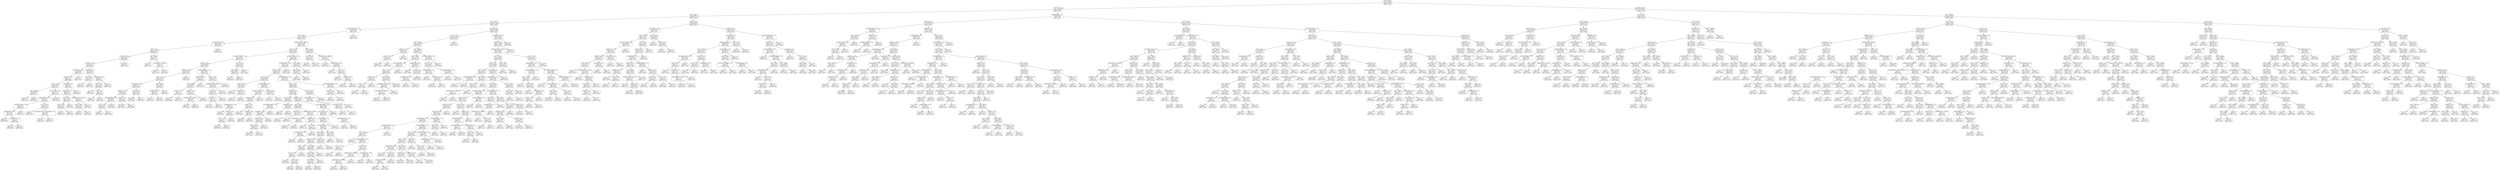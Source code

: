 digraph Tree {
node [shape=box, style="rounded", color="black", fontname=helvetica] ;
edge [fontname=helvetica] ;
0 [label="sqft <= 981.5\nmse = 143365.9\nsamples = 1034\nvalue = 1456.3"] ;
1 [label="ld_1.0 <= 0.5\nmse = 79652.9\nsamples = 652\nvalue = 1278.9"] ;
0 -> 1 [labeldistance=2.5, labelangle=45, headlabel="True"] ;
2 [label="sqft <= 870.0\nmse = 40993.7\nsamples = 377\nvalue = 1131.8"] ;
1 -> 2 ;
3 [label="sqft <= 716.0\nmse = 29311.6\nsamples = 284\nvalue = 1074.9"] ;
2 -> 3 ;
4 [label="number bedrooms <= 2.5\nmse = 23833.1\nsamples = 146\nvalue = 1012.3"] ;
3 -> 4 ;
5 [label="sqft <= 591.0\nmse = 17854.1\nsamples = 145\nvalue = 1007.2"] ;
4 -> 5 ;
6 [label="nb_Minneapolis <= 0.5\nmse = 11683.6\nsamples = 38\nvalue = 902.5"] ;
5 -> 6 ;
7 [label="pKids <= 0.2\nmse = 7349.0\nsamples = 37\nvalue = 886.7"] ;
6 -> 7 ;
8 [label="nb_CARAG <= 0.5\nmse = 5838.2\nsamples = 34\nvalue = 898.6"] ;
7 -> 8 ;
9 [label="pThirties <= 0.2\nmse = 4845.0\nsamples = 32\nvalue = 888.2"] ;
8 -> 9 ;
10 [label="nb_Burnsville <= 0.5\nmse = 3385.8\nsamples = 23\nvalue = 911.0"] ;
9 -> 10 ;
11 [label="pForties <= 0.1\nmse = 2927.5\nsamples = 22\nvalue = 906.9"] ;
10 -> 11 ;
12 [label="ty_1.0 <= 0.5\nmse = 4348.8\nsamples = 13\nvalue = 887.1"] ;
11 -> 12 ;
13 [label="sqft <= 400.0\nmse = 468.8\nsamples = 2\nvalue = 812.5"] ;
12 -> 13 ;
14 [label="mse = 0.0\nsamples = 1\nvalue = 850.0"] ;
13 -> 14 ;
15 [label="mse = 0.0\nsamples = 1\nvalue = 800.0"] ;
13 -> 15 ;
16 [label="nb_Loring Park <= 0.5\nmse = 3171.2\nsamples = 11\nvalue = 911.9"] ;
12 -> 16 ;
17 [label="pEarlyTwenties <= 0.1\nmse = 835.7\nsamples = 9\nvalue = 891.1"] ;
16 -> 17 ;
18 [label="nb_Diamond Lake <= 0.5\nmse = 331.3\nsamples = 6\nvalue = 875.9"] ;
17 -> 18 ;
19 [label="pEarlyTwenties <= 0.1\nmse = 142.8\nsamples = 4\nvalue = 889.5"] ;
18 -> 19 ;
20 [label="mse = 0.0\nsamples = 1\nvalue = 869.0"] ;
19 -> 20 ;
21 [label="pLateTwenties <= 0.1\nmse = 3.6\nsamples = 3\nvalue = 896.3"] ;
19 -> 21 ;
22 [label="mse = 0.0\nsamples = 2\nvalue = 895.0"] ;
21 -> 22 ;
23 [label="mse = 0.0\nsamples = 1\nvalue = 899.0"] ;
21 -> 23 ;
24 [label="mse = 3.6\nsamples = 2\nvalue = 857.7"] ;
18 -> 24 ;
25 [label="pk_5.0 <= 0.5\nmse = 205.6\nsamples = 3\nvalue = 926.7"] ;
17 -> 25 ;
26 [label="mse = 0.0\nsamples = 1\nvalue = 945.0"] ;
25 -> 26 ;
27 [label="nb_Stevens Square - Loring Heights <= 0.5\nmse = 56.2\nsamples = 2\nvalue = 917.5"] ;
25 -> 27 ;
28 [label="mse = 0.0\nsamples = 1\nvalue = 910.0"] ;
27 -> 28 ;
29 [label="mse = 0.0\nsamples = 1\nvalue = 925.0"] ;
27 -> 29 ;
30 [label="mse = 1849.0\nsamples = 2\nvalue = 1016.0"] ;
16 -> 30 ;
31 [label="nb_Whittier <= 0.5\nmse = 870.2\nsamples = 9\nvalue = 925.6"] ;
11 -> 31 ;
32 [label="pFiftyPlus <= 0.3\nmse = 761.5\nsamples = 8\nvalue = 935.0"] ;
31 -> 32 ;
33 [label="sqft <= 525.0\nmse = 271.4\nsamples = 4\nvalue = 955.0"] ;
32 -> 33 ;
34 [label="ty_2.0 <= 0.5\nmse = 324.0\nsamples = 3\nvalue = 959.0"] ;
33 -> 34 ;
35 [label="mse = 0.0\nsamples = 1\nvalue = 995.0"] ;
34 -> 35 ;
36 [label="mse = 0.0\nsamples = 2\nvalue = 950.0"] ;
34 -> 36 ;
37 [label="mse = 0.0\nsamples = 1\nvalue = 945.0"] ;
33 -> 37 ;
38 [label="medianIncome <= 85026.5\nmse = 322.2\nsamples = 4\nvalue = 911.7"] ;
32 -> 38 ;
39 [label="sqft <= 500.0\nmse = 75.0\nsamples = 3\nvalue = 900.0"] ;
38 -> 39 ;
40 [label="mse = 88.9\nsamples = 2\nvalue = 901.7"] ;
39 -> 40 ;
41 [label="mse = 0.0\nsamples = 1\nvalue = 895.0"] ;
39 -> 41 ;
42 [label="mse = 0.0\nsamples = 1\nvalue = 935.0"] ;
38 -> 42 ;
43 [label="mse = 0.0\nsamples = 1\nvalue = 895.0"] ;
31 -> 43 ;
44 [label="mse = 0.0\nsamples = 1\nvalue = 1045.0"] ;
10 -> 44 ;
45 [label="pThirties <= 0.2\nmse = 4066.8\nsamples = 9\nvalue = 832.9"] ;
9 -> 45 ;
46 [label="pk_4.0 <= 0.5\nmse = 400.0\nsamples = 2\nvalue = 770.0"] ;
45 -> 46 ;
47 [label="mse = 0.0\nsamples = 1\nvalue = 790.0"] ;
46 -> 47 ;
48 [label="mse = 0.0\nsamples = 1\nvalue = 750.0"] ;
46 -> 48 ;
49 [label="nb_Lyndale <= 0.5\nmse = 3321.0\nsamples = 7\nvalue = 858.0"] ;
45 -> 49 ;
50 [label="pKids <= 0.0\nmse = 160.9\nsamples = 5\nvalue = 886.2"] ;
49 -> 50 ;
51 [label="mse = 0.0\nsamples = 2\nvalue = 870.0"] ;
50 -> 51 ;
52 [label="pKids <= 0.2\nmse = 4.0\nsamples = 3\nvalue = 896.0"] ;
50 -> 52 ;
53 [label="mse = 0.0\nsamples = 2\nvalue = 895.0"] ;
52 -> 53 ;
54 [label="mse = 0.0\nsamples = 1\nvalue = 900.0"] ;
52 -> 54 ;
55 [label="mse = 0.0\nsamples = 2\nvalue = 745.0"] ;
49 -> 55 ;
56 [label="mse = 792.2\nsamples = 2\nvalue = 1023.8"] ;
8 -> 56 ;
57 [label="sqft <= 480.0\nmse = 979.7\nsamples = 3\nvalue = 731.2"] ;
7 -> 57 ;
58 [label="mse = 0.0\nsamples = 1\nvalue = 700.0"] ;
57 -> 58 ;
59 [label="medianIncome <= 46035.0\nmse = 6.2\nsamples = 2\nvalue = 762.5"] ;
57 -> 59 ;
60 [label="mse = 0.0\nsamples = 1\nvalue = 765.0"] ;
59 -> 60 ;
61 [label="mse = 0.0\nsamples = 1\nvalue = 760.0"] ;
59 -> 61 ;
62 [label="mse = 0.0\nsamples = 1\nvalue = 1199.0"] ;
6 -> 62 ;
63 [label="medianIncome <= 86913.5\nmse = 14878.3\nsamples = 107\nvalue = 1043.5"] ;
5 -> 63 ;
64 [label="pForties <= 0.1\nmse = 12534.1\nsamples = 95\nvalue = 1026.7"] ;
63 -> 64 ;
65 [label="nb_Lowry Hill East <= 0.5\nmse = 17020.2\nsamples = 29\nvalue = 1077.8"] ;
64 -> 65 ;
66 [label="pForties <= 0.1\nmse = 12607.9\nsamples = 26\nvalue = 1055.8"] ;
65 -> 66 ;
67 [label="pYouths <= 0.1\nmse = 6452.5\nsamples = 15\nvalue = 1007.9"] ;
66 -> 67 ;
68 [label="pk_5.0 <= 0.5\nmse = 5424.2\nsamples = 14\nvalue = 1015.1"] ;
67 -> 68 ;
69 [label="nb_Lyndale <= 0.5\nmse = 4110.9\nsamples = 11\nvalue = 1034.6"] ;
68 -> 69 ;
70 [label="pThirties <= 0.2\nmse = 3483.0\nsamples = 8\nvalue = 1055.6"] ;
69 -> 70 ;
71 [label="nb_Minneapolis <= 0.5\nmse = 2586.8\nsamples = 4\nvalue = 1029.2"] ;
70 -> 71 ;
72 [label="ty_2.0 <= 0.5\nmse = 138.9\nsamples = 2\nvalue = 991.7"] ;
71 -> 72 ;
73 [label="mse = 0.0\nsamples = 1\nvalue = 975.0"] ;
72 -> 73 ;
74 [label="mse = 0.0\nsamples = 1\nvalue = 1000.0"] ;
72 -> 74 ;
75 [label="mse = 2222.2\nsamples = 2\nvalue = 1066.7"] ;
71 -> 75 ;
76 [label="pKids <= 0.2\nmse = 3137.6\nsamples = 4\nvalue = 1078.3"] ;
70 -> 76 ;
77 [label="mse = 3488.9\nsamples = 3\nvalue = 1073.3"] ;
76 -> 77 ;
78 [label="mse = 0.0\nsamples = 1\nvalue = 1108.0"] ;
76 -> 78 ;
79 [label="pk_2.0 <= 0.5\nmse = 1592.2\nsamples = 3\nvalue = 979.8"] ;
69 -> 79 ;
80 [label="mse = 450.2\nsamples = 2\nvalue = 962.2"] ;
79 -> 80 ;
81 [label="mse = 0.0\nsamples = 1\nvalue = 1050.0"] ;
79 -> 81 ;
82 [label="sqft <= 637.5\nmse = 4813.9\nsamples = 3\nvalue = 956.7"] ;
68 -> 82 ;
83 [label="nb_Whittier <= 0.5\nmse = 918.8\nsamples = 2\nvalue = 1002.5"] ;
82 -> 83 ;
84 [label="mse = 0.0\nsamples = 1\nvalue = 1020.0"] ;
83 -> 84 ;
85 [label="mse = 0.0\nsamples = 1\nvalue = 950.0"] ;
83 -> 85 ;
86 [label="mse = 0.0\nsamples = 1\nvalue = 865.0"] ;
82 -> 86 ;
87 [label="mse = 0.0\nsamples = 1\nvalue = 835.0"] ;
67 -> 87 ;
88 [label="number bedrooms <= 1.5\nmse = 13541.1\nsamples = 11\nvalue = 1122.3"] ;
66 -> 88 ;
89 [label="nb_Whittier <= 0.5\nmse = 7614.2\nsamples = 6\nvalue = 1060.3"] ;
88 -> 89 ;
90 [label="sqft <= 640.0\nmse = 3682.7\nsamples = 5\nvalue = 1017.2"] ;
89 -> 90 ;
91 [label="pYouths <= 0.1\nmse = 6.2\nsamples = 2\nvalue = 1101.5"] ;
90 -> 91 ;
92 [label="mse = 0.0\nsamples = 1\nvalue = 1099.0"] ;
91 -> 92 ;
93 [label="mse = 0.0\nsamples = 1\nvalue = 1104.0"] ;
91 -> 93 ;
94 [label="pYouths <= 0.1\nmse = 1753.5\nsamples = 3\nvalue = 989.2"] ;
90 -> 94 ;
95 [label="medianIncome <= 39767.5\nmse = 938.9\nsamples = 2\nvalue = 953.3"] ;
94 -> 95 ;
96 [label="mse = 0.0\nsamples = 1\nvalue = 910.0"] ;
95 -> 96 ;
97 [label="mse = 0.0\nsamples = 1\nvalue = 975.0"] ;
95 -> 97 ;
98 [label="mse = 0.0\nsamples = 1\nvalue = 1025.0"] ;
94 -> 98 ;
99 [label="mse = 0.0\nsamples = 1\nvalue = 1175.0"] ;
89 -> 99 ;
100 [label="pk_3.0 <= 0.5\nmse = 7291.6\nsamples = 5\nvalue = 1219.9"] ;
88 -> 100 ;
101 [label="medianIncome <= 59579.0\nmse = 2896.8\nsamples = 4\nvalue = 1248.2"] ;
100 -> 101 ;
102 [label="ty_2.0 <= 0.5\nmse = 475.2\nsamples = 3\nvalue = 1212.2"] ;
101 -> 102 ;
103 [label="pForties <= 0.1\nmse = 0.2\nsamples = 2\nvalue = 1199.7"] ;
102 -> 103 ;
104 [label="mse = 0.0\nsamples = 1\nvalue = 1200.0"] ;
103 -> 104 ;
105 [label="mse = 0.0\nsamples = 1\nvalue = 1199.0"] ;
103 -> 105 ;
106 [label="mse = 0.0\nsamples = 1\nvalue = 1250.0"] ;
102 -> 106 ;
107 [label="mse = 0.0\nsamples = 1\nvalue = 1320.0"] ;
101 -> 107 ;
108 [label="mse = 0.0\nsamples = 1\nvalue = 1050.0"] ;
100 -> 108 ;
109 [label="ld_4.0 <= 0.5\nmse = 20195.1\nsamples = 3\nvalue = 1235.8"] ;
65 -> 109 ;
110 [label="sqft <= 615.0\nmse = 24979.7\nsamples = 2\nvalue = 1193.8"] ;
109 -> 110 ;
111 [label="mse = 0.0\nsamples = 1\nvalue = 920.0"] ;
110 -> 111 ;
112 [label="mse = 0.0\nsamples = 1\nvalue = 1285.0"] ;
110 -> 112 ;
113 [label="mse = 0.0\nsamples = 1\nvalue = 1320.0"] ;
109 -> 113 ;
114 [label="nb_West Calhoun <= 0.5\nmse = 8649.6\nsamples = 66\nvalue = 1002.8"] ;
64 -> 114 ;
115 [label="nb_Bloomington <= 0.5\nmse = 7722.7\nsamples = 62\nvalue = 995.3"] ;
114 -> 115 ;
116 [label="pThirties <= 0.1\nmse = 6930.2\nsamples = 60\nvalue = 987.7"] ;
115 -> 116 ;
117 [label="ld_3.0 <= 0.5\nmse = 10356.0\nsamples = 15\nvalue = 933.2"] ;
116 -> 117 ;
118 [label="ld_4.0 <= 0.5\nmse = 1805.6\nsamples = 3\nvalue = 808.3"] ;
117 -> 118 ;
119 [label="mse = 0.0\nsamples = 1\nvalue = 750.0"] ;
118 -> 119 ;
120 [label="pThirties <= 0.1\nmse = 156.2\nsamples = 2\nvalue = 837.5"] ;
118 -> 120 ;
121 [label="mse = 0.0\nsamples = 1\nvalue = 825.0"] ;
120 -> 121 ;
122 [label="mse = 0.0\nsamples = 1\nvalue = 850.0"] ;
120 -> 122 ;
123 [label="nb_Maplewood <= 0.5\nmse = 8487.0\nsamples = 12\nvalue = 956.6"] ;
117 -> 123 ;
124 [label="nb_West St. Paul <= 0.5\nmse = 1459.2\nsamples = 10\nvalue = 930.5"] ;
123 -> 124 ;
125 [label="pThirties <= 0.1\nmse = 904.0\nsamples = 8\nvalue = 912.7"] ;
124 -> 125 ;
126 [label="pLateTwenties <= 0.1\nmse = 341.0\nsamples = 4\nvalue = 886.8"] ;
125 -> 126 ;
127 [label="mse = 0.0\nsamples = 1\nvalue = 850.0"] ;
126 -> 127 ;
128 [label="pForties <= 0.1\nmse = 3.0\nsamples = 3\nvalue = 896.0"] ;
126 -> 128 ;
129 [label="pk_2.0 <= 0.5\nmse = 4.0\nsamples = 2\nvalue = 897.0"] ;
128 -> 129 ;
130 [label="mse = 0.0\nsamples = 1\nvalue = 899.0"] ;
129 -> 130 ;
131 [label="mse = 0.0\nsamples = 1\nvalue = 895.0"] ;
129 -> 131 ;
132 [label="mse = 0.0\nsamples = 1\nvalue = 895.0"] ;
128 -> 132 ;
133 [label="pForties <= 0.1\nmse = 125.4\nsamples = 4\nvalue = 938.6"] ;
125 -> 133 ;
134 [label="mse = 0.0\nsamples = 1\nvalue = 949.0"] ;
133 -> 134 ;
135 [label="nb_Fridley <= 0.5\nmse = 88.9\nsamples = 3\nvalue = 931.7"] ;
133 -> 135 ;
136 [label="mse = 100.0\nsamples = 2\nvalue = 935.0"] ;
135 -> 136 ;
137 [label="mse = 0.0\nsamples = 1\nvalue = 925.0"] ;
135 -> 137 ;
138 [label="mse = 75.0\nsamples = 2\nvalue = 975.0"] ;
124 -> 138 ;
139 [label="pThirties <= 0.1\nmse = 19460.2\nsamples = 2\nvalue = 1139.5"] ;
123 -> 139 ;
140 [label="mse = 0.0\nsamples = 1\nvalue = 1279.0"] ;
139 -> 140 ;
141 [label="mse = 0.0\nsamples = 1\nvalue = 1000.0"] ;
139 -> 141 ;
142 [label="number bedrooms <= 1.5\nmse = 5119.2\nsamples = 45\nvalue = 1001.5"] ;
116 -> 142 ;
143 [label="pk_3.0 <= 0.5\nmse = 4482.0\nsamples = 42\nvalue = 994.2"] ;
142 -> 143 ;
144 [label="pFiftyPlus <= 0.2\nmse = 3724.5\nsamples = 38\nvalue = 986.6"] ;
143 -> 144 ;
145 [label="pk_2.0 <= 0.5\nmse = 9434.3\nsamples = 9\nvalue = 1026.8"] ;
144 -> 145 ;
146 [label="nb_Powderhorn Park <= 0.5\nmse = 6702.1\nsamples = 7\nvalue = 1059.5"] ;
145 -> 146 ;
147 [label="nb_Whittier <= 0.5\nmse = 5381.0\nsamples = 6\nvalue = 1073.0"] ;
146 -> 147 ;
148 [label="pYouths <= 0.1\nmse = 5227.8\nsamples = 5\nvalue = 1081.7"] ;
147 -> 148 ;
149 [label="pThirties <= 0.2\nmse = 5692.2\nsamples = 4\nvalue = 1086.2"] ;
148 -> 149 ;
150 [label="mse = 7505.6\nsamples = 3\nvalue = 1081.7"] ;
149 -> 150 ;
151 [label="mse = 0.0\nsamples = 1\nvalue = 1100.0"] ;
149 -> 151 ;
152 [label="mse = 0.0\nsamples = 1\nvalue = 1045.0"] ;
148 -> 152 ;
153 [label="mse = 0.0\nsamples = 1\nvalue = 995.0"] ;
147 -> 153 ;
154 [label="mse = 0.0\nsamples = 1\nvalue = 925.0"] ;
146 -> 154 ;
155 [label="nb_Whittier <= 0.5\nmse = 1088.9\nsamples = 2\nvalue = 906.7"] ;
145 -> 155 ;
156 [label="mse = 0.0\nsamples = 1\nvalue = 860.0"] ;
155 -> 156 ;
157 [label="mse = 0.0\nsamples = 1\nvalue = 930.0"] ;
155 -> 157 ;
158 [label="pFiftyPlus <= 0.3\nmse = 1593.4\nsamples = 29\nvalue = 975.6"] ;
144 -> 158 ;
159 [label="sqft <= 625.0\nmse = 1398.3\nsamples = 8\nvalue = 936.2"] ;
158 -> 159 ;
160 [label="pThirties <= 0.2\nmse = 756.2\nsamples = 2\nvalue = 872.5"] ;
159 -> 160 ;
161 [label="mse = 0.0\nsamples = 1\nvalue = 900.0"] ;
160 -> 161 ;
162 [label="mse = 0.0\nsamples = 1\nvalue = 845.0"] ;
160 -> 162 ;
163 [label="medianIncome <= 45201.5\nmse = 553.9\nsamples = 6\nvalue = 948.9"] ;
159 -> 163 ;
164 [label="medianIncome <= 44771.0\nmse = 225.0\nsamples = 2\nvalue = 910.0"] ;
163 -> 164 ;
165 [label="mse = 0.0\nsamples = 1\nvalue = 925.0"] ;
164 -> 165 ;
166 [label="mse = 0.0\nsamples = 1\nvalue = 895.0"] ;
164 -> 166 ;
167 [label="pFiftyPlus <= 0.3\nmse = 163.2\nsamples = 4\nvalue = 958.6"] ;
163 -> 167 ;
168 [label="mse = 0.0\nsamples = 1\nvalue = 975.0"] ;
167 -> 168 ;
169 [label="sqft <= 692.5\nmse = 3.8\nsamples = 3\nvalue = 948.8"] ;
167 -> 169 ;
170 [label="nb_Brooklyn Park <= 0.5\nmse = 0.2\nsamples = 2\nvalue = 949.8"] ;
169 -> 170 ;
171 [label="mse = 0.0\nsamples = 1\nvalue = 950.0"] ;
170 -> 171 ;
172 [label="mse = 0.0\nsamples = 1\nvalue = 949.0"] ;
170 -> 172 ;
173 [label="mse = 0.0\nsamples = 1\nvalue = 945.0"] ;
169 -> 173 ;
174 [label="nb_Golden Valley <= 0.5\nmse = 1026.9\nsamples = 21\nvalue = 987.8"] ;
158 -> 174 ;
175 [label="nb_St. Paul <= 0.5\nmse = 962.6\nsamples = 20\nvalue = 992.1"] ;
174 -> 175 ;
176 [label="nb_Birchwood <= 0.5\nmse = 907.5\nsamples = 18\nvalue = 994.5"] ;
175 -> 176 ;
177 [label="nb_Diamond Lake <= 0.5\nmse = 853.7\nsamples = 17\nvalue = 992.9"] ;
176 -> 177 ;
178 [label="sqft <= 696.5\nmse = 613.4\nsamples = 15\nvalue = 995.0"] ;
177 -> 178 ;
179 [label="pThirties <= 0.2\nmse = 149.0\nsamples = 13\nvalue = 990.6"] ;
178 -> 179 ;
180 [label="pKids <= 0.2\nmse = 37.9\nsamples = 8\nvalue = 996.0"] ;
179 -> 180 ;
181 [label="pk_4.0 <= 0.5\nmse = 40.7\nsamples = 7\nvalue = 995.4"] ;
180 -> 181 ;
182 [label="mse = 0.2\nsamples = 2\nvalue = 992.8"] ;
181 -> 182 ;
183 [label="sqft <= 655.0\nmse = 52.8\nsamples = 5\nvalue = 996.5"] ;
181 -> 183 ;
184 [label="mse = 0.0\nsamples = 2\nvalue = 995.0"] ;
183 -> 184 ;
185 [label="mse = 123.7\nsamples = 3\nvalue = 998.8"] ;
183 -> 185 ;
186 [label="mse = 0.0\nsamples = 1\nvalue = 1000.0"] ;
180 -> 186 ;
187 [label="sqft <= 662.5\nmse = 206.2\nsamples = 5\nvalue = 982.7"] ;
179 -> 187 ;
188 [label="sqft <= 632.0\nmse = 109.0\nsamples = 4\nvalue = 986.0"] ;
187 -> 188 ;
189 [label="sqft <= 607.0\nmse = 76.5\nsamples = 3\nvalue = 983.9"] ;
188 -> 189 ;
190 [label="mse = 0.0\nsamples = 1\nvalue = 985.0"] ;
189 -> 190 ;
191 [label="mse = 98.0\nsamples = 2\nvalue = 983.6"] ;
189 -> 191 ;
192 [label="mse = 0.0\nsamples = 1\nvalue = 1005.0"] ;
188 -> 192 ;
193 [label="mse = 0.0\nsamples = 1\nvalue = 950.0"] ;
187 -> 193 ;
194 [label="pKids <= 0.2\nmse = 3080.2\nsamples = 2\nvalue = 1054.5"] ;
178 -> 194 ;
195 [label="mse = 0.0\nsamples = 1\nvalue = 1110.0"] ;
194 -> 195 ;
196 [label="mse = 0.0\nsamples = 1\nvalue = 999.0"] ;
194 -> 196 ;
197 [label="sqft <= 687.5\nmse = 2738.0\nsamples = 2\nvalue = 973.0"] ;
177 -> 197 ;
198 [label="mse = 0.0\nsamples = 1\nvalue = 1010.0"] ;
197 -> 198 ;
199 [label="mse = 0.0\nsamples = 1\nvalue = 899.0"] ;
197 -> 199 ;
200 [label="mse = 0.0\nsamples = 1\nvalue = 1045.0"] ;
176 -> 200 ;
201 [label="pEarlyTwenties <= 0.1\nmse = 169.0\nsamples = 2\nvalue = 952.0"] ;
175 -> 201 ;
202 [label="mse = 0.0\nsamples = 1\nvalue = 965.0"] ;
201 -> 202 ;
203 [label="mse = 0.0\nsamples = 1\nvalue = 939.0"] ;
201 -> 203 ;
204 [label="mse = 0.0\nsamples = 1\nvalue = 950.0"] ;
174 -> 204 ;
205 [label="ty_2.0 <= 0.5\nmse = 3826.0\nsamples = 4\nvalue = 1093.0"] ;
143 -> 205 ;
206 [label="nb_Minnetonka <= 0.5\nmse = 1204.7\nsamples = 3\nvalue = 1066.2"] ;
205 -> 206 ;
207 [label="pForties <= 0.1\nmse = 200.0\nsamples = 2\nvalue = 1085.0"] ;
206 -> 207 ;
208 [label="mse = 0.0\nsamples = 1\nvalue = 1105.0"] ;
207 -> 208 ;
209 [label="mse = 0.0\nsamples = 1\nvalue = 1075.0"] ;
207 -> 209 ;
210 [label="mse = 0.0\nsamples = 1\nvalue = 1010.0"] ;
206 -> 210 ;
211 [label="mse = 0.0\nsamples = 1\nvalue = 1200.0"] ;
205 -> 211 ;
212 [label="nb_Hamline-Midway <= 0.5\nmse = 2919.0\nsamples = 3\nvalue = 1103.4"] ;
142 -> 212 ;
213 [label="pForties <= 0.1\nmse = 1026.8\nsamples = 2\nvalue = 1080.5"] ;
212 -> 213 ;
214 [label="mse = 0.0\nsamples = 1\nvalue = 1025.0"] ;
213 -> 214 ;
215 [label="mse = 0.0\nsamples = 1\nvalue = 1099.0"] ;
213 -> 215 ;
216 [label="mse = 0.0\nsamples = 1\nvalue = 1195.0"] ;
212 -> 216 ;
217 [label="mse = 1176.0\nsamples = 2\nvalue = 1138.0"] ;
115 -> 217 ;
218 [label="sqft <= 662.5\nmse = 7672.2\nsamples = 4\nvalue = 1126.7"] ;
114 -> 218 ;
219 [label="sqft <= 612.5\nmse = 1875.0\nsamples = 3\nvalue = 1070.0"] ;
218 -> 219 ;
220 [label="mse = 0.0\nsamples = 2\nvalue = 1095.0"] ;
219 -> 220 ;
221 [label="mse = 0.0\nsamples = 1\nvalue = 995.0"] ;
219 -> 221 ;
222 [label="mse = 0.0\nsamples = 1\nvalue = 1240.0"] ;
218 -> 222 ;
223 [label="sqft <= 632.0\nmse = 8596.0\nsamples = 12\nvalue = 1205.1"] ;
63 -> 223 ;
224 [label="pk_3.0 <= 0.5\nmse = 1332.2\nsamples = 7\nvalue = 1268.0"] ;
223 -> 224 ;
225 [label="mse = 0.0\nsamples = 2\nvalue = 1250.0"] ;
224 -> 225 ;
226 [label="mse = 1755.3\nsamples = 5\nvalue = 1277.0"] ;
224 -> 226 ;
227 [label="medianIncome <= 90996.0\nmse = 6317.3\nsamples = 5\nvalue = 1124.3"] ;
223 -> 227 ;
228 [label="mse = 0.0\nsamples = 1\nvalue = 1290.0"] ;
227 -> 228 ;
229 [label="pEarlyTwenties <= 0.0\nmse = 2030.6\nsamples = 4\nvalue = 1096.7"] ;
227 -> 229 ;
230 [label="mse = 0.0\nsamples = 1\nvalue = 1150.0"] ;
229 -> 230 ;
231 [label="ld_3.0 <= 0.5\nmse = 912.5\nsamples = 3\nvalue = 1070.0"] ;
229 -> 231 ;
232 [label="mse = 0.0\nsamples = 1\nvalue = 1100.0"] ;
231 -> 232 ;
233 [label="pFiftyPlus <= 0.3\nmse = 25.0\nsamples = 2\nvalue = 1040.0"] ;
231 -> 233 ;
234 [label="mse = 0.0\nsamples = 1\nvalue = 1045.0"] ;
233 -> 234 ;
235 [label="mse = 0.0\nsamples = 1\nvalue = 1035.0"] ;
233 -> 235 ;
236 [label="mse = 0.0\nsamples = 1\nvalue = 2190.0"] ;
4 -> 236 ;
237 [label="pYouths <= 0.0\nmse = 26683.9\nsamples = 138\nvalue = 1140.1"] ;
3 -> 237 ;
238 [label="pk_3.0 <= 0.5\nmse = 24164.4\nsamples = 33\nvalue = 1269.1"] ;
237 -> 238 ;
239 [label="sqft <= 738.0\nmse = 20033.9\nsamples = 32\nvalue = 1255.4"] ;
238 -> 239 ;
240 [label="pFiftyPlus <= 0.3\nmse = 2242.4\nsamples = 5\nvalue = 1358.8"] ;
239 -> 240 ;
241 [label="pThirties <= 0.2\nmse = 122.8\nsamples = 4\nvalue = 1341.3"] ;
240 -> 241 ;
242 [label="mse = 128.5\nsamples = 3\nvalue = 1339.8"] ;
241 -> 242 ;
243 [label="mse = 0.0\nsamples = 1\nvalue = 1350.0"] ;
241 -> 243 ;
244 [label="mse = 0.0\nsamples = 1\nvalue = 1481.0"] ;
240 -> 244 ;
245 [label="sqft <= 806.0\nmse = 20972.9\nsamples = 27\nvalue = 1236.6"] ;
239 -> 245 ;
246 [label="sqft <= 796.0\nmse = 16348.7\nsamples = 21\nvalue = 1217.4"] ;
245 -> 246 ;
247 [label="nb_Lowry Hill East <= 0.5\nmse = 5434.1\nsamples = 15\nvalue = 1241.7"] ;
246 -> 247 ;
248 [label="pk_4.0 <= 0.5\nmse = 3768.1\nsamples = 14\nvalue = 1250.0"] ;
247 -> 248 ;
249 [label="nb_Edina <= 0.5\nmse = 405.2\nsamples = 4\nvalue = 1284.8"] ;
248 -> 249 ;
250 [label="pk_2.0 <= 0.5\nmse = 3.6\nsamples = 3\nvalue = 1296.3"] ;
249 -> 250 ;
251 [label="mse = 0.0\nsamples = 2\nvalue = 1295.0"] ;
250 -> 251 ;
252 [label="mse = 0.0\nsamples = 1\nvalue = 1299.0"] ;
250 -> 252 ;
253 [label="mse = 0.0\nsamples = 1\nvalue = 1250.0"] ;
249 -> 253 ;
254 [label="sqft <= 785.0\nmse = 4487.5\nsamples = 10\nvalue = 1234.6"] ;
248 -> 254 ;
255 [label="medianIncome <= 70749.0\nmse = 1099.2\nsamples = 6\nvalue = 1219.1"] ;
254 -> 255 ;
256 [label="medianIncome <= 54901.5\nmse = 771.0\nsamples = 5\nvalue = 1208.9"] ;
255 -> 256 ;
257 [label="mse = 0.0\nsamples = 2\nvalue = 1195.0"] ;
256 -> 257 ;
258 [label="mse = 920.4\nsamples = 3\nvalue = 1212.9"] ;
256 -> 258 ;
259 [label="mse = 0.0\nsamples = 1\nvalue = 1265.0"] ;
255 -> 259 ;
260 [label="mse = 8845.6\nsamples = 4\nvalue = 1258.9"] ;
254 -> 260 ;
261 [label="mse = 0.0\nsamples = 1\nvalue = 1025.0"] ;
247 -> 261 ;
262 [label="pLateTwenties <= 0.1\nmse = 39951.0\nsamples = 6\nvalue = 1152.0"] ;
246 -> 262 ;
263 [label="mse = 0.0\nsamples = 1\nvalue = 1020.0"] ;
262 -> 263 ;
264 [label="ty_2.0 <= 0.5\nmse = 42238.9\nsamples = 5\nvalue = 1166.7"] ;
262 -> 264 ;
265 [label="pLateTwenties <= 0.2\nmse = 50.0\nsamples = 2\nvalue = 1200.0"] ;
264 -> 265 ;
266 [label="mse = 0.0\nsamples = 1\nvalue = 1195.0"] ;
265 -> 266 ;
267 [label="mse = 0.0\nsamples = 1\nvalue = 1210.0"] ;
265 -> 267 ;
268 [label="mse = 62500.0\nsamples = 3\nvalue = 1150.0"] ;
264 -> 268 ;
269 [label="nb_Lowry Hill East <= 0.5\nmse = 33220.4\nsamples = 6\nvalue = 1337.9"] ;
245 -> 269 ;
270 [label="pk_5.0 <= 0.5\nmse = 14645.1\nsamples = 5\nvalue = 1279.2"] ;
269 -> 270 ;
271 [label="pEarlyTwenties <= 0.1\nmse = 1392.2\nsamples = 3\nvalue = 1348.8"] ;
270 -> 271 ;
272 [label="mse = 0.0\nsamples = 1\nvalue = 1405.0"] ;
271 -> 272 ;
273 [label="nb_East Isles <= 0.5\nmse = 450.0\nsamples = 2\nvalue = 1330.0"] ;
271 -> 273 ;
274 [label="mse = 0.0\nsamples = 1\nvalue = 1345.0"] ;
273 -> 274 ;
275 [label="mse = 0.0\nsamples = 1\nvalue = 1300.0"] ;
273 -> 275 ;
276 [label="number bedrooms <= 1.5\nmse = 12100.0\nsamples = 2\nvalue = 1140.0"] ;
270 -> 276 ;
277 [label="mse = 0.0\nsamples = 1\nvalue = 1030.0"] ;
276 -> 277 ;
278 [label="mse = 0.0\nsamples = 1\nvalue = 1250.0"] ;
276 -> 278 ;
279 [label="mse = 0.0\nsamples = 1\nvalue = 1690.0"] ;
269 -> 279 ;
280 [label="mse = 0.0\nsamples = 1\nvalue = 1625.0"] ;
238 -> 280 ;
281 [label="nb_Plymouth <= 0.5\nmse = 20381.5\nsamples = 105\nvalue = 1098.4"] ;
237 -> 281 ;
282 [label="pYouths <= 0.2\nmse = 17080.8\nsamples = 104\nvalue = 1093.9"] ;
281 -> 282 ;
283 [label="medianIncome <= 75534.5\nmse = 14085.0\nsamples = 102\nvalue = 1086.2"] ;
282 -> 283 ;
284 [label="ty_4.0 <= 0.5\nmse = 13480.8\nsamples = 85\nvalue = 1070.1"] ;
283 -> 284 ;
285 [label="pKids <= 0.2\nmse = 12466.4\nsamples = 83\nvalue = 1061.7"] ;
284 -> 285 ;
286 [label="sqft <= 775.0\nmse = 18117.3\nsamples = 6\nvalue = 1202.2"] ;
285 -> 286 ;
287 [label="number bedrooms <= 1.5\nmse = 46225.0\nsamples = 2\nvalue = 1050.0"] ;
286 -> 287 ;
288 [label="mse = 0.0\nsamples = 1\nvalue = 1265.0"] ;
287 -> 288 ;
289 [label="mse = 0.0\nsamples = 1\nvalue = 835.0"] ;
287 -> 289 ;
290 [label="sqft <= 837.5\nmse = 1574.5\nsamples = 4\nvalue = 1245.7"] ;
286 -> 290 ;
291 [label="pk_4.0 <= 0.5\nmse = 614.6\nsamples = 3\nvalue = 1232.5"] ;
290 -> 291 ;
292 [label="medianIncome <= 38600.5\nmse = 6.2\nsamples = 2\nvalue = 1197.5"] ;
291 -> 292 ;
293 [label="mse = 0.0\nsamples = 1\nvalue = 1200.0"] ;
292 -> 293 ;
294 [label="mse = 0.0\nsamples = 1\nvalue = 1195.0"] ;
292 -> 294 ;
295 [label="mse = 0.0\nsamples = 1\nvalue = 1250.0"] ;
291 -> 295 ;
296 [label="mse = 0.0\nsamples = 1\nvalue = 1325.0"] ;
290 -> 296 ;
297 [label="nb_Hilltop <= 0.5\nmse = 10432.5\nsamples = 77\nvalue = 1051.1"] ;
285 -> 297 ;
298 [label="pEarlyTwenties <= 0.1\nmse = 9108.8\nsamples = 76\nvalue = 1046.0"] ;
297 -> 298 ;
299 [label="sqft <= 835.0\nmse = 8203.3\nsamples = 72\nvalue = 1040.1"] ;
298 -> 299 ;
300 [label="nb_South St. Paul <= 0.5\nmse = 7136.3\nsamples = 56\nvalue = 1025.1"] ;
299 -> 300 ;
301 [label="pYouths <= 0.1\nmse = 6743.4\nsamples = 53\nvalue = 1035.6"] ;
300 -> 301 ;
302 [label="pThirties <= 0.2\nmse = 6856.5\nsamples = 45\nvalue = 1050.9"] ;
301 -> 302 ;
303 [label="nb_St. Paul <= 0.5\nmse = 5857.3\nsamples = 43\nvalue = 1058.9"] ;
302 -> 303 ;
304 [label="pEarlyTwenties <= 0.1\nmse = 5306.7\nsamples = 40\nvalue = 1067.4"] ;
303 -> 304 ;
305 [label="nb_Golden Valley <= 0.5\nmse = 1777.3\nsamples = 15\nvalue = 1027.6"] ;
304 -> 305 ;
306 [label="sqft <= 729.0\nmse = 410.6\nsamples = 14\nvalue = 1019.1"] ;
305 -> 306 ;
307 [label="mse = 0.0\nsamples = 2\nvalue = 995.0"] ;
306 -> 307 ;
308 [label="pEarlyTwenties <= 0.1\nmse = 275.6\nsamples = 12\nvalue = 1027.7"] ;
306 -> 308 ;
309 [label="pk_4.0 <= 0.5\nmse = 0.2\nsamples = 4\nvalue = 1049.8"] ;
308 -> 309 ;
310 [label="mse = 0.0\nsamples = 3\nvalue = 1050.0"] ;
309 -> 310 ;
311 [label="mse = 0.0\nsamples = 1\nvalue = 1049.0"] ;
309 -> 311 ;
312 [label="sqft <= 792.5\nmse = 113.9\nsamples = 8\nvalue = 1018.9"] ;
308 -> 312 ;
313 [label="medianIncome <= 63578.0\nmse = 62.1\nsamples = 6\nvalue = 1021.9"] ;
312 -> 313 ;
314 [label="medianIncome <= 50593.0\nmse = 63.3\nsamples = 5\nvalue = 1022.9"] ;
313 -> 314 ;
315 [label="mse = 0.0\nsamples = 1\nvalue = 1025.0"] ;
314 -> 315 ;
316 [label="mse = 72.9\nsamples = 4\nvalue = 1022.5"] ;
314 -> 316 ;
317 [label="mse = 0.0\nsamples = 1\nvalue = 1015.0"] ;
313 -> 317 ;
318 [label="nb_Brooklyn Park <= 0.5\nmse = 144.0\nsamples = 2\nvalue = 1007.0"] ;
312 -> 318 ;
319 [label="mse = 0.0\nsamples = 1\nvalue = 995.0"] ;
318 -> 319 ;
320 [label="mse = 0.0\nsamples = 1\nvalue = 1019.0"] ;
318 -> 320 ;
321 [label="mse = 0.0\nsamples = 1\nvalue = 1190.0"] ;
305 -> 321 ;
322 [label="number bedrooms <= 1.5\nmse = 5901.2\nsamples = 25\nvalue = 1089.5"] ;
304 -> 322 ;
323 [label="pk_3.0 <= 0.5\nmse = 4183.2\nsamples = 22\nvalue = 1078.1"] ;
322 -> 323 ;
324 [label="pKids <= 0.2\nmse = 3330.5\nsamples = 15\nvalue = 1104.1"] ;
323 -> 324 ;
325 [label="pEarlyTwenties <= 0.1\nmse = 1295.0\nsamples = 6\nvalue = 1065.0"] ;
324 -> 325 ;
326 [label="mse = 931.2\nsamples = 3\nvalue = 1082.5"] ;
325 -> 326 ;
327 [label="pk_5.0 <= 0.5\nmse = 692.2\nsamples = 3\nvalue = 1038.8"] ;
325 -> 327 ;
328 [label="nb_Roseville <= 0.5\nmse = 6.2\nsamples = 2\nvalue = 1012.5"] ;
327 -> 328 ;
329 [label="mse = 0.0\nsamples = 1\nvalue = 1010.0"] ;
328 -> 329 ;
330 [label="mse = 0.0\nsamples = 1\nvalue = 1015.0"] ;
328 -> 330 ;
331 [label="mse = 0.0\nsamples = 1\nvalue = 1065.0"] ;
327 -> 331 ;
332 [label="sqft <= 762.0\nmse = 2812.5\nsamples = 9\nvalue = 1134.2"] ;
324 -> 332 ;
333 [label="pThirties <= 0.1\nmse = 2367.2\nsamples = 4\nvalue = 1163.3"] ;
332 -> 333 ;
334 [label="mse = 3025.0\nsamples = 2\nvalue = 1154.0"] ;
333 -> 334 ;
335 [label="mse = 529.0\nsamples = 2\nvalue = 1182.0"] ;
333 -> 335 ;
336 [label="pFiftyPlus <= 0.3\nmse = 1845.9\nsamples = 5\nvalue = 1109.3"] ;
332 -> 336 ;
337 [label="mse = 0.0\nsamples = 1\nvalue = 1090.0"] ;
336 -> 337 ;
338 [label="mse = 2376.0\nsamples = 4\nvalue = 1117.0"] ;
336 -> 338 ;
339 [label="pKids <= 0.2\nmse = 998.0\nsamples = 7\nvalue = 1018.2"] ;
323 -> 339 ;
340 [label="mse = 0.0\nsamples = 2\nvalue = 1000.0"] ;
339 -> 340 ;
341 [label="ty_1.0 <= 0.5\nmse = 1295.2\nsamples = 5\nvalue = 1030.3"] ;
339 -> 341 ;
342 [label="mse = 0.0\nsamples = 1\nvalue = 1050.0"] ;
341 -> 342 ;
343 [label="mse = 1461.4\nsamples = 4\nvalue = 1026.4"] ;
341 -> 343 ;
344 [label="nb_Diamond Lake <= 0.5\nmse = 7616.7\nsamples = 3\nvalue = 1215.0"] ;
322 -> 344 ;
345 [label="pEarlyTwenties <= 0.1\nmse = 625.0\nsamples = 2\nvalue = 1275.0"] ;
344 -> 345 ;
346 [label="mse = 0.0\nsamples = 1\nvalue = 1250.0"] ;
345 -> 346 ;
347 [label="mse = 0.0\nsamples = 1\nvalue = 1300.0"] ;
345 -> 347 ;
348 [label="mse = 0.0\nsamples = 1\nvalue = 1095.0"] ;
344 -> 348 ;
349 [label="number bedrooms <= 1.5\nmse = 2016.0\nsamples = 3\nvalue = 963.0"] ;
303 -> 349 ;
350 [label="pKids <= 0.2\nmse = 100.0\nsamples = 2\nvalue = 985.0"] ;
349 -> 350 ;
351 [label="mse = 0.0\nsamples = 1\nvalue = 995.0"] ;
350 -> 351 ;
352 [label="mse = 0.0\nsamples = 1\nvalue = 975.0"] ;
350 -> 352 ;
353 [label="mse = 0.0\nsamples = 1\nvalue = 875.0"] ;
349 -> 353 ;
354 [label="mse = 0.0\nsamples = 2\nvalue = 890.0"] ;
302 -> 354 ;
355 [label="pk_4.0 <= 0.5\nmse = 1601.5\nsamples = 8\nvalue = 974.4"] ;
301 -> 355 ;
356 [label="mse = 0.0\nsamples = 1\nvalue = 1070.0"] ;
355 -> 356 ;
357 [label="pYouths <= 0.1\nmse = 1058.0\nsamples = 7\nvalue = 968.0"] ;
355 -> 357 ;
358 [label="pEarlyTwenties <= 0.1\nmse = 779.7\nsamples = 6\nvalue = 972.9"] ;
357 -> 358 ;
359 [label="nb_Brooklyn Park <= 0.5\nmse = 742.2\nsamples = 3\nvalue = 943.8"] ;
358 -> 359 ;
360 [label="mse = 0.0\nsamples = 1\nvalue = 950.0"] ;
359 -> 360 ;
361 [label="mse = 1406.2\nsamples = 2\nvalue = 937.5"] ;
359 -> 361 ;
362 [label="pLateTwenties <= 0.1\nmse = 320.2\nsamples = 3\nvalue = 984.5"] ;
358 -> 362 ;
363 [label="pKids <= 0.2\nmse = 28.4\nsamples = 2\nvalue = 993.1"] ;
362 -> 363 ;
364 [label="mse = 0.0\nsamples = 1\nvalue = 1000.0"] ;
363 -> 364 ;
365 [label="mse = 0.0\nsamples = 1\nvalue = 989.0"] ;
363 -> 365 ;
366 [label="mse = 0.0\nsamples = 1\nvalue = 950.0"] ;
362 -> 366 ;
367 [label="mse = 0.0\nsamples = 1\nvalue = 900.0"] ;
357 -> 367 ;
368 [label="number bedrooms <= 1.5\nmse = 809.9\nsamples = 3\nvalue = 931.1"] ;
300 -> 368 ;
369 [label="mse = 64.0\nsamples = 2\nvalue = 956.0"] ;
368 -> 369 ;
370 [label="mse = 0.0\nsamples = 1\nvalue = 900.0"] ;
368 -> 370 ;
371 [label="number bedrooms <= 1.5\nmse = 8205.3\nsamples = 16\nvalue = 1095.9"] ;
299 -> 371 ;
372 [label="pKids <= 0.2\nmse = 8871.3\nsamples = 6\nvalue = 1031.0"] ;
371 -> 372 ;
373 [label="pLateTwenties <= 0.1\nmse = 2686.2\nsamples = 5\nvalue = 971.5"] ;
372 -> 373 ;
374 [label="medianIncome <= 59693.5\nmse = 195.2\nsamples = 4\nvalue = 1007.2"] ;
373 -> 374 ;
375 [label="mse = 0.0\nsamples = 1\nvalue = 1029.0"] ;
374 -> 375 ;
376 [label="pk_4.0 <= 0.5\nmse = 50.0\nsamples = 3\nvalue = 1000.0"] ;
374 -> 376 ;
377 [label="mse = 0.0\nsamples = 2\nvalue = 995.0"] ;
376 -> 377 ;
378 [label="mse = 0.0\nsamples = 1\nvalue = 1010.0"] ;
376 -> 378 ;
379 [label="mse = 0.0\nsamples = 1\nvalue = 900.0"] ;
373 -> 379 ;
380 [label="mse = 0.0\nsamples = 1\nvalue = 1150.0"] ;
372 -> 380 ;
381 [label="sqft <= 862.5\nmse = 3760.1\nsamples = 10\nvalue = 1134.9"] ;
371 -> 381 ;
382 [label="pk_3.0 <= 0.5\nmse = 2289.2\nsamples = 7\nvalue = 1164.3"] ;
381 -> 382 ;
383 [label="pFiftyPlus <= 0.3\nmse = 1360.7\nsamples = 6\nvalue = 1181.6"] ;
382 -> 383 ;
384 [label="pk_2.0 <= 0.5\nmse = 168.8\nsamples = 3\nvalue = 1157.5"] ;
383 -> 384 ;
385 [label="mse = 0.0\nsamples = 2\nvalue = 1150.0"] ;
384 -> 385 ;
386 [label="mse = 0.0\nsamples = 1\nvalue = 1180.0"] ;
384 -> 386 ;
387 [label="pYouths <= 0.1\nmse = 1388.7\nsamples = 3\nvalue = 1205.8"] ;
383 -> 387 ;
388 [label="mse = 2756.2\nsamples = 2\nvalue = 1202.5"] ;
387 -> 388 ;
389 [label="mse = 0.0\nsamples = 1\nvalue = 1209.0"] ;
387 -> 389 ;
390 [label="mse = 0.0\nsamples = 1\nvalue = 1095.0"] ;
382 -> 390 ;
391 [label="pYouths <= 0.1\nmse = 1504.0\nsamples = 3\nvalue = 1076.0"] ;
381 -> 391 ;
392 [label="mse = 75.0\nsamples = 2\nvalue = 1095.0"] ;
391 -> 392 ;
393 [label="mse = 0.0\nsamples = 1\nvalue = 1000.0"] ;
391 -> 393 ;
394 [label="sqft <= 745.0\nmse = 5567.2\nsamples = 4\nvalue = 1213.8"] ;
298 -> 394 ;
395 [label="pk_5.0 <= 0.5\nmse = 100.0\nsamples = 2\nvalue = 1140.0"] ;
394 -> 395 ;
396 [label="mse = 0.0\nsamples = 1\nvalue = 1130.0"] ;
395 -> 396 ;
397 [label="mse = 0.0\nsamples = 1\nvalue = 1150.0"] ;
395 -> 397 ;
398 [label="mse = 156.2\nsamples = 2\nvalue = 1287.5"] ;
394 -> 398 ;
399 [label="mse = 0.0\nsamples = 1\nvalue = 1345.0"] ;
297 -> 399 ;
400 [label="sqft <= 807.5\nmse = 1250.0\nsamples = 2\nvalue = 1250.0"] ;
284 -> 400 ;
401 [label="mse = 0.0\nsamples = 1\nvalue = 1300.0"] ;
400 -> 401 ;
402 [label="mse = 0.0\nsamples = 1\nvalue = 1225.0"] ;
400 -> 402 ;
403 [label="pk_5.0 <= 0.5\nmse = 10201.2\nsamples = 17\nvalue = 1160.2"] ;
283 -> 403 ;
404 [label="pEarlyTwenties <= 0.0\nmse = 6420.3\nsamples = 16\nvalue = 1148.3"] ;
403 -> 404 ;
405 [label="number bedrooms <= 1.5\nmse = 2742.1\nsamples = 6\nvalue = 1199.4"] ;
404 -> 405 ;
406 [label="sqft <= 775.0\nmse = 2536.0\nsamples = 5\nvalue = 1205.2"] ;
405 -> 406 ;
407 [label="mse = 0.0\nsamples = 1\nvalue = 1170.0"] ;
406 -> 407 ;
408 [label="sqft <= 787.5\nmse = 2831.7\nsamples = 4\nvalue = 1216.9"] ;
406 -> 408 ;
409 [label="mse = 0.0\nsamples = 1\nvalue = 1340.0"] ;
408 -> 409 ;
410 [label="nb_Wayzata <= 0.5\nmse = 1054.2\nsamples = 3\nvalue = 1201.5"] ;
408 -> 410 ;
411 [label="pThirties <= 0.1\nmse = 272.2\nsamples = 2\nvalue = 1218.3"] ;
410 -> 411 ;
412 [label="mse = 0.0\nsamples = 1\nvalue = 1230.0"] ;
411 -> 412 ;
413 [label="mse = 0.0\nsamples = 1\nvalue = 1195.0"] ;
411 -> 413 ;
414 [label="mse = 0.0\nsamples = 1\nvalue = 1151.0"] ;
410 -> 414 ;
415 [label="mse = 0.0\nsamples = 1\nvalue = 1130.0"] ;
405 -> 415 ;
416 [label="nb_Highland Village <= 0.5\nmse = 5384.0\nsamples = 10\nvalue = 1104.0"] ;
404 -> 416 ;
417 [label="ld_3.0 <= 0.5\nmse = 4351.2\nsamples = 7\nvalue = 1078.2"] ;
416 -> 417 ;
418 [label="mse = 0.0\nsamples = 1\nvalue = 1250.0"] ;
417 -> 418 ;
419 [label="number bedrooms <= 1.5\nmse = 1539.0\nsamples = 6\nvalue = 1061.0"] ;
417 -> 419 ;
420 [label="sqft <= 751.0\nmse = 1485.7\nsamples = 4\nvalue = 1075.0"] ;
419 -> 420 ;
421 [label="mse = 2222.2\nsamples = 2\nvalue = 1048.3"] ;
420 -> 421 ;
422 [label="mse = 0.0\nsamples = 2\nvalue = 1095.0"] ;
420 -> 422 ;
423 [label="pKids <= 0.2\nmse = 138.9\nsamples = 2\nvalue = 1028.3"] ;
419 -> 423 ;
424 [label="mse = 0.0\nsamples = 1\nvalue = 1045.0"] ;
423 -> 424 ;
425 [label="mse = 0.0\nsamples = 1\nvalue = 1020.0"] ;
423 -> 425 ;
426 [label="number bedrooms <= 1.5\nmse = 1350.0\nsamples = 3\nvalue = 1175.0"] ;
416 -> 426 ;
427 [label="mse = 0.0\nsamples = 1\nvalue = 1145.0"] ;
426 -> 427 ;
428 [label="mse = 900.0\nsamples = 2\nvalue = 1205.0"] ;
426 -> 428 ;
429 [label="mse = 0.0\nsamples = 1\nvalue = 1495.0"] ;
403 -> 429 ;
430 [label="mse = 672.2\nsamples = 2\nvalue = 1513.3"] ;
282 -> 430 ;
431 [label="mse = 0.0\nsamples = 1\nvalue = 1850.0"] ;
281 -> 431 ;
432 [label="pYouths <= 0.1\nmse = 36256.4\nsamples = 93\nvalue = 1307.4"] ;
2 -> 432 ;
433 [label="nb_Lyndale <= 0.5\nmse = 45834.7\nsamples = 48\nvalue = 1377.2"] ;
432 -> 433 ;
434 [label="sqft <= 947.0\nmse = 34743.2\nsamples = 45\nvalue = 1404.9"] ;
433 -> 434 ;
435 [label="nb_West Calhoun <= 0.5\nmse = 42879.4\nsamples = 14\nvalue = 1549.2"] ;
434 -> 435 ;
436 [label="pFiftyPlus <= 0.3\nmse = 27072.4\nsamples = 13\nvalue = 1508.7"] ;
435 -> 436 ;
437 [label="pThirties <= 0.2\nmse = 11934.9\nsamples = 9\nvalue = 1427.6"] ;
436 -> 437 ;
438 [label="sqft <= 892.5\nmse = 8610.2\nsamples = 7\nvalue = 1366.5"] ;
437 -> 438 ;
439 [label="mse = 6.0\nsamples = 2\nvalue = 1453.0"] ;
438 -> 439 ;
440 [label="medianIncome <= 47215.5\nmse = 2250.0\nsamples = 5\nvalue = 1280.0"] ;
438 -> 440 ;
441 [label="mse = 0.0\nsamples = 1\nvalue = 1345.0"] ;
440 -> 441 ;
442 [label="nb_CARAG <= 0.5\nmse = 1492.2\nsamples = 4\nvalue = 1263.8"] ;
440 -> 442 ;
443 [label="pk_3.0 <= 0.5\nmse = 38.9\nsamples = 3\nvalue = 1241.7"] ;
442 -> 443 ;
444 [label="pYouths <= 0.0\nmse = 6.2\nsamples = 2\nvalue = 1237.5"] ;
443 -> 444 ;
445 [label="mse = 0.0\nsamples = 1\nvalue = 1240.0"] ;
444 -> 445 ;
446 [label="mse = 0.0\nsamples = 1\nvalue = 1235.0"] ;
444 -> 446 ;
447 [label="mse = 0.0\nsamples = 1\nvalue = 1250.0"] ;
443 -> 447 ;
448 [label="mse = 0.0\nsamples = 1\nvalue = 1330.0"] ;
442 -> 448 ;
449 [label="nb_Holland <= 0.5\nmse = 870.2\nsamples = 2\nvalue = 1529.5"] ;
437 -> 449 ;
450 [label="mse = 0.0\nsamples = 1\nvalue = 1559.0"] ;
449 -> 450 ;
451 [label="mse = 0.0\nsamples = 1\nvalue = 1500.0"] ;
449 -> 451 ;
452 [label="nb_Plymouth <= 0.5\nmse = 3125.0\nsamples = 4\nvalue = 1725.0"] ;
436 -> 452 ;
453 [label="mse = 0.0\nsamples = 3\nvalue = 1700.0"] ;
452 -> 453 ;
454 [label="mse = 0.0\nsamples = 1\nvalue = 1850.0"] ;
452 -> 454 ;
455 [label="mse = 0.0\nsamples = 1\nvalue = 1995.0"] ;
435 -> 455 ;
456 [label="sqft <= 977.5\nmse = 14506.1\nsamples = 31\nvalue = 1331.1"] ;
434 -> 456 ;
457 [label="pThirties <= 0.2\nmse = 12015.9\nsamples = 30\nvalue = 1319.6"] ;
456 -> 457 ;
458 [label="pLateTwenties <= 0.1\nmse = 9751.3\nsamples = 29\nvalue = 1312.1"] ;
457 -> 458 ;
459 [label="pYouths <= 0.1\nmse = 7402.3\nsamples = 23\nvalue = 1335.6"] ;
458 -> 459 ;
460 [label="pFiftyPlus <= 0.3\nmse = 283.4\nsamples = 3\nvalue = 1426.6"] ;
459 -> 460 ;
461 [label="mse = 0.0\nsamples = 1\nvalue = 1395.0"] ;
460 -> 461 ;
462 [label="pKids <= 0.2\nmse = 42.2\nsamples = 2\nvalue = 1434.5"] ;
460 -> 462 ;
463 [label="mse = 0.0\nsamples = 1\nvalue = 1441.0"] ;
462 -> 463 ;
464 [label="mse = 0.0\nsamples = 1\nvalue = 1428.0"] ;
462 -> 464 ;
465 [label="sqft <= 956.0\nmse = 6998.9\nsamples = 20\nvalue = 1320.9"] ;
459 -> 465 ;
466 [label="medianIncome <= 55279.0\nmse = 7431.7\nsamples = 17\nvalue = 1315.5"] ;
465 -> 466 ;
467 [label="mse = 14.0\nsamples = 3\nvalue = 1354.0"] ;
466 -> 467 ;
468 [label="pk_3.0 <= 0.5\nmse = 8651.3\nsamples = 14\nvalue = 1307.1"] ;
466 -> 468 ;
469 [label="mse = 727.2\nsamples = 6\nvalue = 1320.5"] ;
468 -> 469 ;
470 [label="mse = 14501.9\nsamples = 8\nvalue = 1296.8"] ;
468 -> 470 ;
471 [label="mse = 105.6\nsamples = 3\nvalue = 1371.7"] ;
465 -> 471 ;
472 [label="number bedrooms <= 1.5\nmse = 6635.9\nsamples = 6\nvalue = 1206.2"] ;
458 -> 472 ;
473 [label="mse = 0.0\nsamples = 1\nvalue = 1050.0"] ;
472 -> 473 ;
474 [label="pForties <= 0.1\nmse = 3598.0\nsamples = 5\nvalue = 1228.6"] ;
472 -> 474 ;
475 [label="pk_3.0 <= 0.5\nmse = 1054.7\nsamples = 3\nvalue = 1181.2"] ;
474 -> 475 ;
476 [label="mse = 0.0\nsamples = 1\nvalue = 1125.0"] ;
475 -> 476 ;
477 [label="mse = 0.0\nsamples = 2\nvalue = 1200.0"] ;
475 -> 477 ;
478 [label="ty_1.0 <= 0.5\nmse = 22.2\nsamples = 2\nvalue = 1291.7"] ;
474 -> 478 ;
479 [label="mse = 0.0\nsamples = 1\nvalue = 1285.0"] ;
478 -> 479 ;
480 [label="mse = 0.0\nsamples = 1\nvalue = 1295.0"] ;
478 -> 480 ;
481 [label="mse = 0.0\nsamples = 1\nvalue = 1650.0"] ;
457 -> 481 ;
482 [label="mse = 0.0\nsamples = 1\nvalue = 1591.0"] ;
456 -> 482 ;
483 [label="pk_4.0 <= 0.5\nmse = 38650.0\nsamples = 3\nvalue = 985.0"] ;
433 -> 483 ;
484 [label="mse = 0.0\nsamples = 1\nvalue = 825.0"] ;
483 -> 484 ;
485 [label="sqft <= 915.0\nmse = 625.0\nsamples = 2\nvalue = 1225.0"] ;
483 -> 485 ;
486 [label="mse = 0.0\nsamples = 1\nvalue = 1200.0"] ;
485 -> 486 ;
487 [label="mse = 0.0\nsamples = 1\nvalue = 1250.0"] ;
485 -> 487 ;
488 [label="pYouths <= 0.1\nmse = 14811.9\nsamples = 45\nvalue = 1231.6"] ;
432 -> 488 ;
489 [label="nb_Anoka <= 0.5\nmse = 8909.6\nsamples = 27\nvalue = 1184.4"] ;
488 -> 489 ;
490 [label="pEarlyTwenties <= 0.1\nmse = 6797.9\nsamples = 25\nvalue = 1195.0"] ;
489 -> 490 ;
491 [label="sqft <= 947.5\nmse = 4332.2\nsamples = 16\nvalue = 1221.9"] ;
490 -> 491 ;
492 [label="nb_Brooklyn Park <= 0.5\nmse = 1096.5\nsamples = 8\nvalue = 1195.7"] ;
491 -> 492 ;
493 [label="pKids <= 0.2\nmse = 361.2\nsamples = 7\nvalue = 1203.7"] ;
492 -> 493 ;
494 [label="mse = 0.0\nsamples = 1\nvalue = 1233.0"] ;
493 -> 494 ;
495 [label="pThirties <= 0.1\nmse = 227.0\nsamples = 6\nvalue = 1197.8"] ;
493 -> 495 ;
496 [label="medianIncome <= 105376.5\nmse = 94.0\nsamples = 5\nvalue = 1201.8"] ;
495 -> 496 ;
497 [label="mse = 105.2\nsamples = 4\nvalue = 1202.0"] ;
496 -> 497 ;
498 [label="mse = 0.0\nsamples = 1\nvalue = 1200.0"] ;
496 -> 498 ;
499 [label="mse = 0.0\nsamples = 1\nvalue = 1162.0"] ;
495 -> 499 ;
500 [label="mse = 0.0\nsamples = 1\nvalue = 1100.0"] ;
492 -> 500 ;
501 [label="pThirties <= 0.1\nmse = 5814.6\nsamples = 8\nvalue = 1240.8"] ;
491 -> 501 ;
502 [label="pk_5.0 <= 0.5\nmse = 294.0\nsamples = 2\nvalue = 1209.0"] ;
501 -> 502 ;
503 [label="mse = 0.0\nsamples = 1\nvalue = 1195.0"] ;
502 -> 503 ;
504 [label="mse = 0.0\nsamples = 1\nvalue = 1230.0"] ;
502 -> 504 ;
505 [label="pLateTwenties <= 0.1\nmse = 7398.2\nsamples = 6\nvalue = 1253.1"] ;
501 -> 505 ;
506 [label="mse = 8741.3\nsamples = 5\nvalue = 1253.6"] ;
505 -> 506 ;
507 [label="mse = 0.0\nsamples = 1\nvalue = 1250.0"] ;
505 -> 507 ;
508 [label="pLateTwenties <= 0.1\nmse = 5944.6\nsamples = 9\nvalue = 1119.1"] ;
490 -> 508 ;
509 [label="sqft <= 958.5\nmse = 4219.1\nsamples = 8\nvalue = 1095.6"] ;
508 -> 509 ;
510 [label="nb_Inver Grove Heights <= 0.5\nmse = 50.0\nsamples = 5\nvalue = 1055.0"] ;
509 -> 510 ;
511 [label="mse = 0.0\nsamples = 3\nvalue = 1050.0"] ;
510 -> 511 ;
512 [label="mse = 0.0\nsamples = 2\nvalue = 1065.0"] ;
510 -> 512 ;
513 [label="nb_Maplewood <= 0.5\nmse = 2688.9\nsamples = 3\nvalue = 1176.7"] ;
509 -> 513 ;
514 [label="mse = 0.0\nsamples = 2\nvalue = 1140.0"] ;
513 -> 514 ;
515 [label="mse = 0.0\nsamples = 1\nvalue = 1250.0"] ;
513 -> 515 ;
516 [label="mse = 0.0\nsamples = 1\nvalue = 1225.0"] ;
508 -> 516 ;
517 [label="pk_2.0 <= 0.5\nmse = 1444.0\nsamples = 2\nvalue = 962.0"] ;
489 -> 517 ;
518 [label="mse = 0.0\nsamples = 1\nvalue = 1000.0"] ;
517 -> 518 ;
519 [label="mse = 0.0\nsamples = 1\nvalue = 924.0"] ;
517 -> 519 ;
520 [label="number bedrooms <= 2.5\nmse = 14656.3\nsamples = 18\nvalue = 1311.4"] ;
488 -> 520 ;
521 [label="pYouths <= 0.1\nmse = 9121.9\nsamples = 17\nvalue = 1296.1"] ;
520 -> 521 ;
522 [label="number bedrooms <= 1.5\nmse = 7168.7\nsamples = 10\nvalue = 1252.8"] ;
521 -> 522 ;
523 [label="mse = 0.0\nsamples = 1\nvalue = 1050.0"] ;
522 -> 523 ;
524 [label="nb_Hamline-Midway <= 0.5\nmse = 4721.6\nsamples = 9\nvalue = 1266.3"] ;
522 -> 524 ;
525 [label="sqft <= 916.5\nmse = 482.6\nsamples = 7\nvalue = 1289.2"] ;
524 -> 525 ;
526 [label="pEarlyTwenties <= 0.1\nmse = 159.5\nsamples = 6\nvalue = 1283.6"] ;
525 -> 526 ;
527 [label="mse = 4.7\nsamples = 2\nvalue = 1271.2"] ;
526 -> 527 ;
528 [label="pk_5.0 <= 0.5\nmse = 110.2\nsamples = 4\nvalue = 1290.7"] ;
526 -> 528 ;
529 [label="nb_Rondo <= 0.5\nmse = 125.0\nsamples = 3\nvalue = 1290.0"] ;
528 -> 529 ;
530 [label="mse = 150.0\nsamples = 2\nvalue = 1290.0"] ;
529 -> 530 ;
531 [label="mse = 0.0\nsamples = 1\nvalue = 1290.0"] ;
529 -> 531 ;
532 [label="mse = 0.0\nsamples = 1\nvalue = 1295.0"] ;
528 -> 532 ;
533 [label="mse = 0.0\nsamples = 1\nvalue = 1350.0"] ;
525 -> 533 ;
534 [label="sqft <= 894.5\nmse = 11250.0\nsamples = 2\nvalue = 1175.0"] ;
524 -> 534 ;
535 [label="mse = 0.0\nsamples = 1\nvalue = 1250.0"] ;
534 -> 535 ;
536 [label="mse = 0.0\nsamples = 1\nvalue = 1025.0"] ;
534 -> 536 ;
537 [label="pYouths <= 0.1\nmse = 3349.6\nsamples = 7\nvalue = 1373.0"] ;
521 -> 537 ;
538 [label="mse = 0.0\nsamples = 1\nvalue = 1321.0"] ;
537 -> 538 ;
539 [label="ld_4.0 <= 0.5\nmse = 3313.3\nsamples = 6\nvalue = 1387.9"] ;
537 -> 539 ;
540 [label="sqft <= 944.0\nmse = 2188.9\nsamples = 5\nvalue = 1403.3"] ;
539 -> 540 ;
541 [label="mse = 0.0\nsamples = 2\nvalue = 1420.0"] ;
540 -> 541 ;
542 [label="mse = 3075.0\nsamples = 3\nvalue = 1395.0"] ;
540 -> 542 ;
543 [label="mse = 0.0\nsamples = 1\nvalue = 1295.0"] ;
539 -> 543 ;
544 [label="mse = 0.0\nsamples = 1\nvalue = 1695.0"] ;
520 -> 544 ;
545 [label="pLateTwenties <= 0.1\nmse = 60249.3\nsamples = 275\nvalue = 1487.5"] ;
1 -> 545 ;
546 [label="pThirties <= 0.1\nmse = 38146.1\nsamples = 96\nvalue = 1363.5"] ;
545 -> 546 ;
547 [label="number bedrooms <= 1.5\nmse = 46611.2\nsamples = 7\nvalue = 1625.5"] ;
546 -> 547 ;
548 [label="sqft <= 614.0\nmse = 34584.0\nsamples = 4\nvalue = 1439.0"] ;
547 -> 548 ;
549 [label="nb_Marcy-Holmes <= 0.5\nmse = 6755.6\nsamples = 3\nvalue = 1581.7"] ;
548 -> 549 ;
550 [label="sqft <= 571.5\nmse = 1600.0\nsamples = 2\nvalue = 1635.0"] ;
549 -> 550 ;
551 [label="mse = 0.0\nsamples = 1\nvalue = 1595.0"] ;
550 -> 551 ;
552 [label="mse = 0.0\nsamples = 1\nvalue = 1675.0"] ;
550 -> 552 ;
553 [label="mse = 0.0\nsamples = 1\nvalue = 1475.0"] ;
549 -> 553 ;
554 [label="mse = 0.0\nsamples = 1\nvalue = 1225.0"] ;
548 -> 554 ;
555 [label="pThirties <= 0.1\nmse = 3520.1\nsamples = 3\nvalue = 1780.8"] ;
547 -> 555 ;
556 [label="number bedrooms <= 2.5\nmse = 1692.2\nsamples = 2\nvalue = 1746.2"] ;
555 -> 556 ;
557 [label="mse = 0.0\nsamples = 1\nvalue = 1770.0"] ;
556 -> 557 ;
558 [label="mse = 0.0\nsamples = 1\nvalue = 1675.0"] ;
556 -> 558 ;
559 [label="mse = 0.0\nsamples = 1\nvalue = 1850.0"] ;
555 -> 559 ;
560 [label="pYouths <= 0.1\nmse = 31715.6\nsamples = 89\nvalue = 1343.1"] ;
546 -> 560 ;
561 [label="nb_Tangletown <= 0.5\nmse = 33214.2\nsamples = 33\nvalue = 1412.9"] ;
560 -> 561 ;
562 [label="pFiftyPlus <= 0.3\nmse = 29172.5\nsamples = 32\nvalue = 1421.8"] ;
561 -> 562 ;
563 [label="nb_Minnehaha <= 0.5\nmse = 17846.5\nsamples = 9\nvalue = 1548.1"] ;
562 -> 563 ;
564 [label="pFiftyPlus <= 0.3\nmse = 3688.0\nsamples = 8\nvalue = 1580.1"] ;
563 -> 564 ;
565 [label="sqft <= 707.5\nmse = 225.0\nsamples = 2\nvalue = 1460.0"] ;
564 -> 565 ;
566 [label="mse = 0.0\nsamples = 1\nvalue = 1445.0"] ;
565 -> 566 ;
567 [label="mse = 0.0\nsamples = 1\nvalue = 1475.0"] ;
565 -> 567 ;
568 [label="nb_Northrop <= 0.5\nmse = 1458.5\nsamples = 6\nvalue = 1600.2"] ;
564 -> 568 ;
569 [label="nb_Bottineau <= 0.5\nmse = 325.2\nsamples = 4\nvalue = 1575.2"] ;
568 -> 569 ;
570 [label="nb_Windom <= 0.5\nmse = 138.9\nsamples = 3\nvalue = 1566.7"] ;
569 -> 570 ;
571 [label="mse = 0.0\nsamples = 2\nvalue = 1575.0"] ;
570 -> 571 ;
572 [label="mse = 0.0\nsamples = 1\nvalue = 1550.0"] ;
570 -> 572 ;
573 [label="mse = 0.0\nsamples = 1\nvalue = 1601.0"] ;
569 -> 573 ;
574 [label="mse = 0.0\nsamples = 2\nvalue = 1650.0"] ;
568 -> 574 ;
575 [label="mse = 0.0\nsamples = 1\nvalue = 1099.0"] ;
563 -> 575 ;
576 [label="sqft <= 755.0\nmse = 25618.9\nsamples = 23\nvalue = 1377.7"] ;
562 -> 576 ;
577 [label="nb_Hopkins <= 0.5\nmse = 6392.2\nsamples = 9\nvalue = 1324.6"] ;
576 -> 577 ;
578 [label="nb_Minnetonka <= 0.5\nmse = 1145.0\nsamples = 8\nvalue = 1340.5"] ;
577 -> 578 ;
579 [label="nb_Hiawatha <= 0.5\nmse = 1176.4\nsamples = 5\nvalue = 1328.3"] ;
578 -> 579 ;
580 [label="sqft <= 665.0\nmse = 842.6\nsamples = 4\nvalue = 1322.3"] ;
579 -> 580 ;
581 [label="pYouths <= 0.0\nmse = 895.1\nsamples = 3\nvalue = 1327.2"] ;
580 -> 581 ;
582 [label="mse = 1600.0\nsamples = 2\nvalue = 1325.0"] ;
581 -> 582 ;
583 [label="mse = 0.0\nsamples = 1\nvalue = 1330.0"] ;
581 -> 583 ;
584 [label="mse = 0.0\nsamples = 1\nvalue = 1300.0"] ;
580 -> 584 ;
585 [label="mse = 0.0\nsamples = 1\nvalue = 1395.0"] ;
579 -> 585 ;
586 [label="mse = 644.4\nsamples = 3\nvalue = 1356.7"] ;
578 -> 586 ;
587 [label="mse = 0.0\nsamples = 1\nvalue = 991.0"] ;
577 -> 587 ;
588 [label="pYouths <= 0.0\nmse = 39705.9\nsamples = 14\nvalue = 1433.4"] ;
576 -> 588 ;
589 [label="sqft <= 772.5\nmse = 44242.4\nsamples = 11\nvalue = 1424.2"] ;
588 -> 589 ;
590 [label="mse = 97346.5\nsamples = 5\nvalue = 1444.4"] ;
589 -> 590 ;
591 [label="pLateTwenties <= 0.1\nmse = 1171.0\nsamples = 6\nvalue = 1408.0"] ;
589 -> 591 ;
592 [label="sqft <= 805.0\nmse = 138.9\nsamples = 3\nvalue = 1358.3"] ;
591 -> 592 ;
593 [label="mse = 0.0\nsamples = 1\nvalue = 1350.0"] ;
592 -> 593 ;
594 [label="mse = 156.2\nsamples = 2\nvalue = 1362.5"] ;
592 -> 594 ;
595 [label="pForties <= 0.1\nmse = 103.1\nsamples = 3\nvalue = 1429.3"] ;
591 -> 595 ;
596 [label="mse = 0.0\nsamples = 1\nvalue = 1420.0"] ;
595 -> 596 ;
597 [label="sqft <= 819.0\nmse = 96.0\nsamples = 2\nvalue = 1433.0"] ;
595 -> 597 ;
598 [label="mse = 0.0\nsamples = 1\nvalue = 1425.0"] ;
597 -> 598 ;
599 [label="mse = 0.0\nsamples = 1\nvalue = 1445.0"] ;
597 -> 599 ;
600 [label="medianIncome <= 62489.5\nmse = 8920.9\nsamples = 3\nvalue = 1488.7"] ;
588 -> 600 ;
601 [label="mse = 0.0\nsamples = 1\nvalue = 1530.0"] ;
600 -> 601 ;
602 [label="mse = 12100.0\nsamples = 2\nvalue = 1468.0"] ;
600 -> 602 ;
603 [label="mse = 0.0\nsamples = 1\nvalue = 900.0"] ;
561 -> 603 ;
604 [label="ty_6.0 <= 0.5\nmse = 24601.5\nsamples = 56\nvalue = 1292.8"] ;
560 -> 604 ;
605 [label="pLateTwenties <= 0.1\nmse = 20134.5\nsamples = 55\nvalue = 1300.5"] ;
604 -> 605 ;
606 [label="sqft <= 762.5\nmse = 15823.0\nsamples = 54\nvalue = 1308.0"] ;
605 -> 606 ;
607 [label="pEarlyTwenties <= 0.1\nmse = 8518.0\nsamples = 26\nvalue = 1247.2"] ;
606 -> 607 ;
608 [label="pLateTwenties <= 0.1\nmse = 5135.2\nsamples = 25\nvalue = 1269.1"] ;
607 -> 608 ;
609 [label="pLateTwenties <= 0.1\nmse = 982.5\nsamples = 6\nvalue = 1346.4"] ;
608 -> 609 ;
610 [label="mse = 0.0\nsamples = 1\nvalue = 1393.0"] ;
609 -> 610 ;
611 [label="nb_Birchwood <= 0.5\nmse = 724.6\nsamples = 5\nvalue = 1338.7"] ;
609 -> 611 ;
612 [label="medianIncome <= 80499.5\nmse = 552.6\nsamples = 4\nvalue = 1331.4"] ;
611 -> 612 ;
613 [label="mse = 156.2\nsamples = 2\nvalue = 1327.5"] ;
612 -> 613 ;
614 [label="mse = 800.0\nsamples = 2\nvalue = 1334.0"] ;
612 -> 614 ;
615 [label="mse = 0.0\nsamples = 1\nvalue = 1375.0"] ;
611 -> 615 ;
616 [label="sqft <= 752.5\nmse = 4209.4\nsamples = 19\nvalue = 1248.3"] ;
608 -> 616 ;
617 [label="pLateTwenties <= 0.1\nmse = 3451.3\nsamples = 17\nvalue = 1257.2"] ;
616 -> 617 ;
618 [label="sqft <= 588.0\nmse = 2152.2\nsamples = 9\nvalue = 1218.4"] ;
617 -> 618 ;
619 [label="mse = 772.2\nsamples = 3\nvalue = 1163.3"] ;
618 -> 619 ;
620 [label="pk_4.0 <= 0.5\nmse = 1108.2\nsamples = 6\nvalue = 1239.0"] ;
618 -> 620 ;
621 [label="pForties <= 0.1\nmse = 492.6\nsamples = 4\nvalue = 1255.4"] ;
620 -> 621 ;
622 [label="mse = 0.0\nsamples = 1\nvalue = 1222.0"] ;
621 -> 622 ;
623 [label="nb_Bloomington <= 0.5\nmse = 267.2\nsamples = 3\nvalue = 1263.8"] ;
621 -> 623 ;
624 [label="mse = 355.6\nsamples = 2\nvalue = 1263.3"] ;
623 -> 624 ;
625 [label="mse = 0.0\nsamples = 1\nvalue = 1265.0"] ;
623 -> 625 ;
626 [label="mse = 938.9\nsamples = 2\nvalue = 1211.7"] ;
620 -> 626 ;
627 [label="nb_Burnsville <= 0.5\nmse = 2193.5\nsamples = 8\nvalue = 1290.1"] ;
617 -> 627 ;
628 [label="pEarlyTwenties <= 0.1\nmse = 1382.4\nsamples = 7\nvalue = 1281.3"] ;
627 -> 628 ;
629 [label="mse = 1610.2\nsamples = 5\nvalue = 1278.5"] ;
628 -> 629 ;
630 [label="pKids <= 0.2\nmse = 2.2\nsamples = 2\nvalue = 1295.5"] ;
628 -> 630 ;
631 [label="mse = 0.0\nsamples = 1\nvalue = 1294.0"] ;
630 -> 631 ;
632 [label="mse = 0.0\nsamples = 1\nvalue = 1297.0"] ;
630 -> 632 ;
633 [label="mse = 0.0\nsamples = 1\nvalue = 1395.0"] ;
627 -> 633 ;
634 [label="pEarlyTwenties <= 0.1\nmse = 841.0\nsamples = 2\nvalue = 1141.0"] ;
616 -> 634 ;
635 [label="mse = 0.0\nsamples = 1\nvalue = 1170.0"] ;
634 -> 635 ;
636 [label="mse = 0.0\nsamples = 1\nvalue = 1112.0"] ;
634 -> 636 ;
637 [label="mse = 0.0\nsamples = 1\nvalue = 1067.0"] ;
607 -> 637 ;
638 [label="pEarlyTwenties <= 0.1\nmse = 16206.6\nsamples = 28\nvalue = 1360.2"] ;
606 -> 638 ;
639 [label="pYouths <= 0.1\nmse = 10674.9\nsamples = 19\nvalue = 1310.4"] ;
638 -> 639 ;
640 [label="mse = 0.0\nsamples = 1\nvalue = 1085.0"] ;
639 -> 640 ;
641 [label="pKids <= 0.3\nmse = 7288.9\nsamples = 18\nvalue = 1327.7"] ;
639 -> 641 ;
642 [label="pk_2.0 <= 0.5\nmse = 4983.2\nsamples = 16\nvalue = 1312.9"] ;
641 -> 642 ;
643 [label="pk_3.0 <= 0.5\nmse = 197.0\nsamples = 3\nvalue = 1380.6"] ;
642 -> 643 ;
644 [label="mse = 98.0\nsamples = 2\nvalue = 1371.0"] ;
643 -> 644 ;
645 [label="mse = 0.0\nsamples = 1\nvalue = 1395.0"] ;
643 -> 645 ;
646 [label="nb_Eagan <= 0.5\nmse = 4719.9\nsamples = 13\nvalue = 1295.1"] ;
642 -> 646 ;
647 [label="ty_2.0 <= 0.5\nmse = 4812.6\nsamples = 11\nvalue = 1310.5"] ;
646 -> 647 ;
648 [label="sqft <= 794.0\nmse = 3752.0\nsamples = 10\nvalue = 1320.1"] ;
647 -> 648 ;
649 [label="pEarlyTwenties <= 0.1\nmse = 400.0\nsamples = 2\nvalue = 1370.0"] ;
648 -> 649 ;
650 [label="mse = 0.0\nsamples = 1\nvalue = 1390.0"] ;
649 -> 650 ;
651 [label="mse = 0.0\nsamples = 1\nvalue = 1350.0"] ;
649 -> 651 ;
652 [label="sqft <= 801.0\nmse = 3827.3\nsamples = 8\nvalue = 1311.8"] ;
648 -> 652 ;
653 [label="mse = 355.6\nsamples = 2\nvalue = 1252.3"] ;
652 -> 653 ;
654 [label="pThirties <= 0.1\nmse = 3411.1\nsamples = 6\nvalue = 1331.7"] ;
652 -> 654 ;
655 [label="ty_1.0 <= 0.5\nmse = 1406.2\nsamples = 2\nvalue = 1412.5"] ;
654 -> 655 ;
656 [label="mse = 0.0\nsamples = 1\nvalue = 1375.0"] ;
655 -> 656 ;
657 [label="mse = 0.0\nsamples = 1\nvalue = 1450.0"] ;
655 -> 657 ;
658 [label="sqft <= 962.5\nmse = 1583.7\nsamples = 4\nvalue = 1308.6"] ;
654 -> 658 ;
659 [label="number bedrooms <= 1.5\nmse = 150.0\nsamples = 2\nvalue = 1285.0"] ;
658 -> 659 ;
660 [label="mse = 0.0\nsamples = 1\nvalue = 1270.0"] ;
659 -> 660 ;
661 [label="mse = 0.0\nsamples = 1\nvalue = 1295.0"] ;
659 -> 661 ;
662 [label="pYouths <= 0.1\nmse = 306.2\nsamples = 2\nvalue = 1367.5"] ;
658 -> 662 ;
663 [label="mse = 0.0\nsamples = 1\nvalue = 1385.0"] ;
662 -> 663 ;
664 [label="mse = 0.0\nsamples = 1\nvalue = 1350.0"] ;
662 -> 664 ;
665 [label="mse = 0.0\nsamples = 1\nvalue = 1175.0"] ;
647 -> 665 ;
666 [label="mse = 168.8\nsamples = 2\nvalue = 1237.5"] ;
646 -> 666 ;
667 [label="sqft <= 919.0\nmse = 900.0\nsamples = 2\nvalue = 1505.0"] ;
641 -> 667 ;
668 [label="mse = 0.0\nsamples = 1\nvalue = 1475.0"] ;
667 -> 668 ;
669 [label="mse = 0.0\nsamples = 1\nvalue = 1535.0"] ;
667 -> 669 ;
670 [label="sqft <= 881.0\nmse = 13233.7\nsamples = 9\nvalue = 1453.3"] ;
638 -> 670 ;
671 [label="pKids <= 0.2\nmse = 2266.8\nsamples = 4\nvalue = 1524.5"] ;
670 -> 671 ;
672 [label="sqft <= 780.0\nmse = 355.6\nsamples = 2\nvalue = 1499.3"] ;
671 -> 672 ;
673 [label="mse = 0.0\nsamples = 1\nvalue = 1526.0"] ;
672 -> 673 ;
674 [label="mse = 0.0\nsamples = 1\nvalue = 1486.0"] ;
672 -> 674 ;
675 [label="pEarlyTwenties <= 0.1\nmse = 400.0\nsamples = 2\nvalue = 1600.0"] ;
671 -> 675 ;
676 [label="mse = 0.0\nsamples = 1\nvalue = 1620.0"] ;
675 -> 676 ;
677 [label="mse = 0.0\nsamples = 1\nvalue = 1580.0"] ;
675 -> 677 ;
678 [label="pEarlyTwenties <= 0.1\nmse = 13340.7\nsamples = 5\nvalue = 1371.9"] ;
670 -> 678 ;
679 [label="ty_1.0 <= 0.5\nmse = 4179.7\nsamples = 3\nvalue = 1281.2"] ;
678 -> 679 ;
680 [label="medianIncome <= 48347.5\nmse = 555.6\nsamples = 2\nvalue = 1316.7"] ;
679 -> 680 ;
681 [label="mse = 0.0\nsamples = 1\nvalue = 1350.0"] ;
680 -> 681 ;
682 [label="mse = 0.0\nsamples = 1\nvalue = 1300.0"] ;
680 -> 682 ;
683 [label="mse = 0.0\nsamples = 1\nvalue = 1175.0"] ;
679 -> 683 ;
684 [label="pYouths <= 0.1\nmse = 14.2\nsamples = 2\nvalue = 1492.7"] ;
678 -> 684 ;
685 [label="mse = 0.0\nsamples = 1\nvalue = 1498.0"] ;
684 -> 685 ;
686 [label="mse = 0.0\nsamples = 1\nvalue = 1490.0"] ;
684 -> 686 ;
687 [label="mse = 0.0\nsamples = 1\nvalue = 700.0"] ;
605 -> 687 ;
688 [label="mse = 0.0\nsamples = 1\nvalue = 675.0"] ;
604 -> 688 ;
689 [label="sqft <= 679.0\nmse = 59135.3\nsamples = 179\nvalue = 1557.6"] ;
545 -> 689 ;
690 [label="sqft <= 413.0\nmse = 37696.7\nsamples = 62\nvalue = 1401.2"] ;
689 -> 690 ;
691 [label="nb_Loring Park <= 0.5\nmse = 16873.6\nsamples = 6\nvalue = 1067.7"] ;
690 -> 691 ;
692 [label="mse = 0.0\nsamples = 1\nvalue = 1435.0"] ;
691 -> 692 ;
693 [label="mse = 7.7\nsamples = 5\nvalue = 1021.8"] ;
691 -> 693 ;
694 [label="nb_East Calhoun <= 0.5\nmse = 27015.7\nsamples = 56\nvalue = 1436.1"] ;
690 -> 694 ;
695 [label="pThirties <= 0.2\nmse = 24544.0\nsamples = 46\nvalue = 1409.9"] ;
694 -> 695 ;
696 [label="nb_St Anthony East <= 0.5\nmse = 15471.8\nsamples = 38\nvalue = 1372.6"] ;
695 -> 696 ;
697 [label="sqft <= 545.0\nmse = 13229.0\nsamples = 26\nvalue = 1344.0"] ;
696 -> 697 ;
698 [label="medianIncome <= 63063.0\nmse = 284.4\nsamples = 5\nvalue = 1265.2"] ;
697 -> 698 ;
699 [label="pLateTwenties <= 0.2\nmse = 195.2\nsamples = 4\nvalue = 1261.5"] ;
698 -> 699 ;
700 [label="pFiftyPlus <= 0.3\nmse = 12.2\nsamples = 2\nvalue = 1246.5"] ;
699 -> 700 ;
701 [label="mse = 0.0\nsamples = 1\nvalue = 1250.0"] ;
700 -> 701 ;
702 [label="mse = 0.0\nsamples = 1\nvalue = 1243.0"] ;
700 -> 702 ;
703 [label="mse = 156.2\nsamples = 2\nvalue = 1266.5"] ;
699 -> 703 ;
704 [label="mse = 0.0\nsamples = 1\nvalue = 1295.0"] ;
698 -> 704 ;
705 [label="pThirties <= 0.2\nmse = 14549.1\nsamples = 21\nvalue = 1364.3"] ;
697 -> 705 ;
706 [label="pYouths <= 0.0\nmse = 6012.4\nsamples = 9\nvalue = 1407.8"] ;
705 -> 706 ;
707 [label="pEarlyTwenties <= 0.1\nmse = 12230.0\nsamples = 4\nvalue = 1415.0"] ;
706 -> 707 ;
708 [label="mse = 0.0\nsamples = 1\nvalue = 1425.0"] ;
707 -> 708 ;
709 [label="mse = 15256.2\nsamples = 3\nvalue = 1412.5"] ;
707 -> 709 ;
710 [label="medianIncome <= 42558.0\nmse = 1506.8\nsamples = 5\nvalue = 1402.6"] ;
706 -> 710 ;
711 [label="mse = 0.0\nsamples = 1\nvalue = 1395.0"] ;
710 -> 711 ;
712 [label="mse = 1746.8\nsamples = 4\nvalue = 1403.8"] ;
710 -> 712 ;
713 [label="sqft <= 568.0\nmse = 17505.1\nsamples = 12\nvalue = 1341.7"] ;
705 -> 713 ;
714 [label="mse = 368.6\nsamples = 2\nvalue = 1265.4"] ;
713 -> 714 ;
715 [label="sqft <= 630.5\nmse = 20201.5\nsamples = 10\nvalue = 1362.8"] ;
713 -> 715 ;
716 [label="sqft <= 593.0\nmse = 1186.4\nsamples = 4\nvalue = 1416.9"] ;
715 -> 716 ;
717 [label="mse = 0.0\nsamples = 1\nvalue = 1488.0"] ;
716 -> 717 ;
718 [label="sqft <= 622.5\nmse = 400.0\nsamples = 3\nvalue = 1405.0"] ;
716 -> 718 ;
719 [label="mse = 0.0\nsamples = 2\nvalue = 1425.0"] ;
718 -> 719 ;
720 [label="mse = 0.0\nsamples = 1\nvalue = 1385.0"] ;
718 -> 720 ;
721 [label="sqft <= 643.0\nmse = 29262.8\nsamples = 6\nvalue = 1328.5"] ;
715 -> 721 ;
722 [label="mse = 0.0\nsamples = 1\nvalue = 1150.0"] ;
721 -> 722 ;
723 [label="nb_Lyndale <= 0.5\nmse = 23815.7\nsamples = 5\nvalue = 1395.4"] ;
721 -> 723 ;
724 [label="mse = 0.0\nsamples = 1\nvalue = 1795.0"] ;
723 -> 724 ;
725 [label="sqft <= 670.0\nmse = 1144.5\nsamples = 4\nvalue = 1338.3"] ;
723 -> 725 ;
726 [label="mse = 150.2\nsamples = 2\nvalue = 1302.7"] ;
725 -> 726 ;
727 [label="mse = 225.0\nsamples = 2\nvalue = 1365.0"] ;
725 -> 727 ;
728 [label="sqft <= 487.5\nmse = 13240.9\nsamples = 12\nvalue = 1451.1"] ;
696 -> 728 ;
729 [label="mse = 0.0\nsamples = 1\nvalue = 1185.0"] ;
728 -> 729 ;
730 [label="sqft <= 534.5\nmse = 9089.8\nsamples = 11\nvalue = 1468.8"] ;
728 -> 730 ;
731 [label="sqft <= 513.0\nmse = 2932.1\nsamples = 7\nvalue = 1518.9"] ;
730 -> 731 ;
732 [label="mse = 0.0\nsamples = 1\nvalue = 1650.0"] ;
731 -> 732 ;
733 [label="mse = 881.2\nsamples = 6\nvalue = 1502.5"] ;
731 -> 733 ;
734 [label="mse = 8917.9\nsamples = 4\nvalue = 1393.7"] ;
730 -> 734 ;
735 [label="sqft <= 539.5\nmse = 31825.0\nsamples = 8\nvalue = 1570.0"] ;
695 -> 735 ;
736 [label="pFiftyPlus <= 0.2\nmse = 3414.6\nsamples = 4\nvalue = 1382.5"] ;
735 -> 736 ;
737 [label="sqft <= 449.0\nmse = 1225.0\nsamples = 2\nvalue = 1460.0"] ;
736 -> 737 ;
738 [label="mse = 0.0\nsamples = 1\nvalue = 1425.0"] ;
737 -> 738 ;
739 [label="mse = 0.0\nsamples = 1\nvalue = 1495.0"] ;
737 -> 739 ;
740 [label="pk_5.0 <= 0.5\nmse = 4.7\nsamples = 2\nvalue = 1343.8"] ;
736 -> 740 ;
741 [label="mse = 0.0\nsamples = 1\nvalue = 1340.0"] ;
740 -> 741 ;
742 [label="mse = 0.0\nsamples = 1\nvalue = 1345.0"] ;
740 -> 742 ;
743 [label="pThirties <= 0.2\nmse = 6990.2\nsamples = 4\nvalue = 1710.6"] ;
735 -> 743 ;
744 [label="mse = 0.0\nsamples = 1\nvalue = 1575.0"] ;
743 -> 744 ;
745 [label="sqft <= 592.0\nmse = 1145.1\nsamples = 3\nvalue = 1755.8"] ;
743 -> 745 ;
746 [label="mse = 486.0\nsamples = 2\nvalue = 1768.0"] ;
745 -> 746 ;
747 [label="mse = 0.0\nsamples = 1\nvalue = 1695.0"] ;
745 -> 747 ;
748 [label="sqft <= 585.0\nmse = 11985.4\nsamples = 10\nvalue = 1597.5"] ;
694 -> 748 ;
749 [label="sqft <= 497.5\nmse = 4297.5\nsamples = 9\nvalue = 1570.5"] ;
748 -> 749 ;
750 [label="sqft <= 483.5\nmse = 2383.7\nsamples = 6\nvalue = 1536.4"] ;
749 -> 750 ;
751 [label="mse = 0.0\nsamples = 1\nvalue = 1495.0"] ;
750 -> 751 ;
752 [label="sqft <= 492.5\nmse = 2447.2\nsamples = 5\nvalue = 1543.3"] ;
750 -> 752 ;
753 [label="mse = 0.0\nsamples = 1\nvalue = 1625.0"] ;
752 -> 753 ;
754 [label="mse = 1336.0\nsamples = 4\nvalue = 1527.0"] ;
752 -> 754 ;
755 [label="mse = 2075.0\nsamples = 3\nvalue = 1630.0"] ;
749 -> 755 ;
756 [label="mse = 0.0\nsamples = 1\nvalue = 1895.0"] ;
748 -> 756 ;
757 [label="number bedrooms <= 1.5\nmse = 50186.1\nsamples = 117\nvalue = 1643.0"] ;
689 -> 757 ;
758 [label="pThirties <= 0.2\nmse = 33604.9\nsamples = 107\nvalue = 1607.4"] ;
757 -> 758 ;
759 [label="pForties <= 0.1\nmse = 18135.8\nsamples = 34\nvalue = 1503.7"] ;
758 -> 759 ;
760 [label="sqft <= 830.0\nmse = 26049.7\nsamples = 8\nvalue = 1381.6"] ;
759 -> 760 ;
761 [label="pEarlyTwenties <= 0.2\nmse = 13126.0\nsamples = 3\nvalue = 1228.0"] ;
760 -> 761 ;
762 [label="mse = 2222.2\nsamples = 2\nvalue = 1316.7"] ;
761 -> 762 ;
763 [label="mse = 0.0\nsamples = 1\nvalue = 1095.0"] ;
761 -> 763 ;
764 [label="pForties <= 0.1\nmse = 6397.9\nsamples = 5\nvalue = 1491.3"] ;
760 -> 764 ;
765 [label="mse = 36.0\nsamples = 2\nvalue = 1591.0"] ;
764 -> 765 ;
766 [label="sqft <= 892.5\nmse = 3374.6\nsamples = 3\nvalue = 1451.4"] ;
764 -> 766 ;
767 [label="mse = 0.0\nsamples = 1\nvalue = 1400.0"] ;
766 -> 767 ;
768 [label="mse = 2688.9\nsamples = 2\nvalue = 1485.7"] ;
766 -> 768 ;
769 [label="nb_Blackstone <= 0.5\nmse = 9168.9\nsamples = 26\nvalue = 1543.2"] ;
759 -> 769 ;
770 [label="sqft <= 875.0\nmse = 7663.5\nsamples = 24\nvalue = 1532.8"] ;
769 -> 770 ;
771 [label="sqft <= 772.5\nmse = 5151.9\nsamples = 19\nvalue = 1511.6"] ;
770 -> 771 ;
772 [label="nb_Fern Hill <= 0.5\nmse = 5123.1\nsamples = 15\nvalue = 1522.2"] ;
771 -> 772 ;
773 [label="pKids <= 0.2\nmse = 3915.5\nsamples = 12\nvalue = 1505.1"] ;
772 -> 773 ;
774 [label="sqft <= 693.5\nmse = 5664.7\nsamples = 6\nvalue = 1478.4"] ;
773 -> 774 ;
775 [label="mse = 0.0\nsamples = 1\nvalue = 1575.0"] ;
774 -> 775 ;
776 [label="pk_2.0 <= 0.5\nmse = 5061.7\nsamples = 5\nvalue = 1466.4"] ;
774 -> 776 ;
777 [label="pLateTwenties <= 0.1\nmse = 0.2\nsamples = 2\nvalue = 1494.7"] ;
776 -> 777 ;
778 [label="mse = 0.0\nsamples = 1\nvalue = 1494.0"] ;
777 -> 778 ;
779 [label="mse = 0.0\nsamples = 1\nvalue = 1495.0"] ;
777 -> 779 ;
780 [label="nb_Golden Valley <= 0.5\nmse = 7330.2\nsamples = 3\nvalue = 1449.4"] ;
776 -> 780 ;
781 [label="mse = 0.0\nsamples = 1\nvalue = 1421.0"] ;
780 -> 781 ;
782 [label="mse = 8910.8\nsamples = 2\nvalue = 1456.5"] ;
780 -> 782 ;
783 [label="sqft <= 746.5\nmse = 750.0\nsamples = 6\nvalue = 1531.7"] ;
773 -> 783 ;
784 [label="pFiftyPlus <= 0.3\nmse = 537.5\nsamples = 5\nvalue = 1537.5"] ;
783 -> 784 ;
785 [label="mse = 0.0\nsamples = 1\nvalue = 1575.0"] ;
784 -> 785 ;
786 [label="sqft <= 739.5\nmse = 384.7\nsamples = 4\nvalue = 1532.1"] ;
784 -> 786 ;
787 [label="sqft <= 724.0\nmse = 246.0\nsamples = 3\nvalue = 1523.0"] ;
786 -> 787 ;
788 [label="mse = 50.0\nsamples = 2\nvalue = 1535.0"] ;
787 -> 788 ;
789 [label="mse = 0.0\nsamples = 1\nvalue = 1505.0"] ;
787 -> 789 ;
790 [label="mse = 0.0\nsamples = 1\nvalue = 1555.0"] ;
786 -> 790 ;
791 [label="mse = 0.0\nsamples = 1\nvalue = 1485.0"] ;
783 -> 791 ;
792 [label="sqft <= 735.0\nmse = 5198.1\nsamples = 3\nvalue = 1573.8"] ;
772 -> 792 ;
793 [label="sqft <= 712.5\nmse = 3.8\nsamples = 2\nvalue = 1541.6"] ;
792 -> 793 ;
794 [label="mse = 0.0\nsamples = 1\nvalue = 1544.0"] ;
793 -> 794 ;
795 [label="mse = 0.0\nsamples = 1\nvalue = 1540.0"] ;
793 -> 795 ;
796 [label="mse = 0.0\nsamples = 1\nvalue = 1735.0"] ;
792 -> 796 ;
797 [label="sqft <= 817.5\nmse = 535.2\nsamples = 4\nvalue = 1447.5"] ;
771 -> 797 ;
798 [label="mse = 25.0\nsamples = 2\nvalue = 1429.0"] ;
797 -> 798 ;
799 [label="mse = 361.0\nsamples = 2\nvalue = 1466.0"] ;
797 -> 799 ;
800 [label="nb_Golden Valley <= 0.5\nmse = 8721.1\nsamples = 5\nvalue = 1617.6"] ;
770 -> 800 ;
801 [label="sqft <= 912.5\nmse = 3343.9\nsamples = 4\nvalue = 1586.3"] ;
800 -> 801 ;
802 [label="medianIncome <= 70456.0\nmse = 1299.0\nsamples = 3\nvalue = 1607.6"] ;
801 -> 802 ;
803 [label="sqft <= 891.0\nmse = 204.2\nsamples = 2\nvalue = 1590.8"] ;
802 -> 803 ;
804 [label="mse = 0.0\nsamples = 1\nvalue = 1599.0"] ;
803 -> 804 ;
805 [label="mse = 0.0\nsamples = 1\nvalue = 1566.0"] ;
803 -> 805 ;
806 [label="mse = 0.0\nsamples = 1\nvalue = 1675.0"] ;
802 -> 806 ;
807 [label="mse = 0.0\nsamples = 1\nvalue = 1480.0"] ;
801 -> 807 ;
808 [label="mse = 0.0\nsamples = 1\nvalue = 1805.0"] ;
800 -> 808 ;
809 [label="sqft <= 730.0\nmse = 12.2\nsamples = 2\nvalue = 1726.5"] ;
769 -> 809 ;
810 [label="mse = 0.0\nsamples = 1\nvalue = 1730.0"] ;
809 -> 810 ;
811 [label="mse = 0.0\nsamples = 1\nvalue = 1723.0"] ;
809 -> 811 ;
812 [label="sqft <= 817.5\nmse = 33564.9\nsamples = 73\nvalue = 1653.6"] ;
758 -> 812 ;
813 [label="sqft <= 698.5\nmse = 28886.0\nsamples = 53\nvalue = 1607.7"] ;
812 -> 813 ;
814 [label="pYouths <= 0.0\nmse = 47066.7\nsamples = 14\nvalue = 1685.8"] ;
813 -> 814 ;
815 [label="sqft <= 690.0\nmse = 16875.0\nsamples = 2\nvalue = 2120.0"] ;
814 -> 815 ;
816 [label="mse = 0.0\nsamples = 1\nvalue = 1895.0"] ;
815 -> 816 ;
817 [label="mse = 0.0\nsamples = 1\nvalue = 2195.0"] ;
815 -> 817 ;
818 [label="pLateTwenties <= 0.2\nmse = 5372.7\nsamples = 12\nvalue = 1594.4"] ;
814 -> 818 ;
819 [label="pForties <= 0.1\nmse = 3071.1\nsamples = 11\nvalue = 1611.9"] ;
818 -> 819 ;
820 [label="mse = 2340.3\nsamples = 10\nvalue = 1596.3"] ;
819 -> 820 ;
821 [label="mse = 0.0\nsamples = 1\nvalue = 1685.0"] ;
819 -> 821 ;
822 [label="mse = 0.0\nsamples = 1\nvalue = 1445.0"] ;
818 -> 822 ;
823 [label="sqft <= 732.5\nmse = 18300.2\nsamples = 39\nvalue = 1576.7"] ;
813 -> 823 ;
824 [label="pLateTwenties <= 0.2\nmse = 12107.6\nsamples = 23\nvalue = 1536.2"] ;
823 -> 824 ;
825 [label="pForties <= 0.1\nmse = 9457.7\nsamples = 6\nvalue = 1628.2"] ;
824 -> 825 ;
826 [label="sqft <= 722.5\nmse = 9870.8\nsamples = 3\nvalue = 1589.5"] ;
825 -> 826 ;
827 [label="nb_St Anthony East <= 0.5\nmse = 392.0\nsamples = 2\nvalue = 1646.0"] ;
826 -> 827 ;
828 [label="mse = 0.0\nsamples = 1\nvalue = 1660.0"] ;
827 -> 828 ;
829 [label="mse = 0.0\nsamples = 1\nvalue = 1618.0"] ;
827 -> 829 ;
830 [label="mse = 0.0\nsamples = 1\nvalue = 1420.0"] ;
826 -> 830 ;
831 [label="sqft <= 722.5\nmse = 6041.5\nsamples = 3\nvalue = 1667.0"] ;
825 -> 831 ;
832 [label="pLateTwenties <= 0.2\nmse = 773.6\nsamples = 2\nvalue = 1624.3"] ;
831 -> 832 ;
833 [label="mse = 0.0\nsamples = 1\nvalue = 1644.0"] ;
832 -> 833 ;
834 [label="mse = 0.0\nsamples = 1\nvalue = 1585.0"] ;
832 -> 834 ;
835 [label="mse = 0.0\nsamples = 1\nvalue = 1795.0"] ;
831 -> 835 ;
836 [label="sqft <= 708.0\nmse = 9857.5\nsamples = 17\nvalue = 1510.8"] ;
824 -> 836 ;
837 [label="sqft <= 702.5\nmse = 8744.5\nsamples = 12\nvalue = 1554.9"] ;
836 -> 837 ;
838 [label="pEarlyTwenties <= 0.1\nmse = 4951.9\nsamples = 8\nvalue = 1507.9"] ;
837 -> 838 ;
839 [label="mse = 5019.8\nsamples = 7\nvalue = 1502.3"] ;
838 -> 839 ;
840 [label="mse = 0.0\nsamples = 1\nvalue = 1570.0"] ;
838 -> 840 ;
841 [label="sqft <= 705.5\nmse = 3060.0\nsamples = 4\nvalue = 1649.0"] ;
837 -> 841 ;
842 [label="mse = 2403.0\nsamples = 3\nvalue = 1676.0"] ;
841 -> 842 ;
843 [label="mse = 0.0\nsamples = 1\nvalue = 1595.0"] ;
841 -> 843 ;
844 [label="sqft <= 715.0\nmse = 3282.2\nsamples = 5\nvalue = 1438.6"] ;
836 -> 844 ;
845 [label="mse = 3942.2\nsamples = 2\nvalue = 1386.2"] ;
844 -> 845 ;
846 [label="sqft <= 722.5\nmse = 440.8\nsamples = 3\nvalue = 1468.6"] ;
844 -> 846 ;
847 [label="mse = 0.0\nsamples = 1\nvalue = 1500.0"] ;
846 -> 847 ;
848 [label="pFiftyPlus <= 0.2\nmse = 64.0\nsamples = 2\nvalue = 1456.0"] ;
846 -> 848 ;
849 [label="mse = 0.0\nsamples = 1\nvalue = 1460.0"] ;
848 -> 849 ;
850 [label="mse = 0.0\nsamples = 1\nvalue = 1440.0"] ;
848 -> 850 ;
851 [label="pForties <= 0.1\nmse = 21219.3\nsamples = 16\nvalue = 1648.1"] ;
823 -> 851 ;
852 [label="nb_Sumner-Glenwood <= 0.5\nmse = 17835.7\nsamples = 14\nvalue = 1626.7"] ;
851 -> 852 ;
853 [label="nb_Lyndale <= 0.5\nmse = 14606.4\nsamples = 13\nvalue = 1611.8"] ;
852 -> 853 ;
854 [label="pEarlyTwenties <= 0.1\nmse = 8237.1\nsamples = 9\nvalue = 1566.8"] ;
853 -> 854 ;
855 [label="sqft <= 796.5\nmse = 4492.2\nsamples = 5\nvalue = 1621.6"] ;
854 -> 855 ;
856 [label="sqft <= 779.0\nmse = 2563.0\nsamples = 4\nvalue = 1654.2"] ;
855 -> 856 ;
857 [label="pYouths <= 0.0\nmse = 28.5\nsamples = 3\nvalue = 1629.0"] ;
856 -> 857 ;
858 [label="mse = 0.0\nsamples = 1\nvalue = 1625.0"] ;
857 -> 858 ;
859 [label="mse = 25.0\nsamples = 2\nvalue = 1633.0"] ;
857 -> 859 ;
860 [label="mse = 0.0\nsamples = 1\nvalue = 1755.0"] ;
856 -> 860 ;
861 [label="mse = 0.0\nsamples = 1\nvalue = 1540.0"] ;
855 -> 861 ;
862 [label="nb_Bryn Mawr <= 0.5\nmse = 5014.5\nsamples = 4\nvalue = 1502.8"] ;
854 -> 862 ;
863 [label="nb_St. Paul <= 0.5\nmse = 1150.7\nsamples = 3\nvalue = 1456.8"] ;
862 -> 863 ;
864 [label="pForties <= 0.1\nmse = 0.2\nsamples = 2\nvalue = 1476.3"] ;
863 -> 864 ;
865 [label="mse = 0.0\nsamples = 1\nvalue = 1476.0"] ;
864 -> 865 ;
866 [label="mse = 0.0\nsamples = 1\nvalue = 1477.0"] ;
864 -> 866 ;
867 [label="mse = 0.0\nsamples = 1\nvalue = 1398.0"] ;
863 -> 867 ;
868 [label="mse = 0.0\nsamples = 1\nvalue = 1595.0"] ;
862 -> 868 ;
869 [label="sqft <= 777.5\nmse = 12158.4\nsamples = 4\nvalue = 1729.0"] ;
853 -> 869 ;
870 [label="mse = 0.0\nsamples = 1\nvalue = 1931.0"] ;
869 -> 870 ;
871 [label="sqft <= 792.5\nmse = 2446.8\nsamples = 3\nvalue = 1678.5"] ;
869 -> 871 ;
872 [label="mse = 0.0\nsamples = 1\nvalue = 1594.0"] ;
871 -> 872 ;
873 [label="mse = 88.9\nsamples = 2\nvalue = 1706.7"] ;
871 -> 873 ;
874 [label="mse = 0.0\nsamples = 1\nvalue = 1895.0"] ;
852 -> 874 ;
875 [label="sqft <= 746.0\nmse = 7656.2\nsamples = 2\nvalue = 1851.5"] ;
851 -> 875 ;
876 [label="mse = 0.0\nsamples = 1\nvalue = 1764.0"] ;
875 -> 876 ;
877 [label="mse = 0.0\nsamples = 1\nvalue = 1939.0"] ;
875 -> 877 ;
878 [label="sqft <= 833.0\nmse = 24298.9\nsamples = 20\nvalue = 1781.9"] ;
812 -> 878 ;
879 [label="pYouths <= 0.0\nmse = 13199.4\nsamples = 6\nvalue = 1954.2"] ;
878 -> 879 ;
880 [label="sqft <= 828.0\nmse = 26367.2\nsamples = 2\nvalue = 2013.8"] ;
879 -> 880 ;
881 [label="mse = 0.0\nsamples = 1\nvalue = 1920.0"] ;
880 -> 881 ;
882 [label="mse = 0.0\nsamples = 1\nvalue = 2295.0"] ;
880 -> 882 ;
883 [label="sqft <= 831.0\nmse = 480.6\nsamples = 4\nvalue = 1914.5"] ;
879 -> 883 ;
884 [label="mse = 0.0\nsamples = 1\nvalue = 1945.0"] ;
883 -> 884 ;
885 [label="mse = 353.4\nsamples = 3\nvalue = 1908.4"] ;
883 -> 885 ;
886 [label="sqft <= 873.0\nmse = 6281.7\nsamples = 14\nvalue = 1691.2"] ;
878 -> 886 ;
887 [label="nb_St. Paul <= 0.5\nmse = 2627.2\nsamples = 5\nvalue = 1643.7"] ;
886 -> 887 ;
888 [label="ty_1.0 <= 0.5\nmse = 1667.4\nsamples = 4\nvalue = 1659.4"] ;
887 -> 888 ;
889 [label="mse = 0.0\nsamples = 1\nvalue = 1695.0"] ;
888 -> 889 ;
890 [label="pEarlyTwenties <= 0.1\nmse = 1688.2\nsamples = 3\nvalue = 1650.5"] ;
888 -> 890 ;
891 [label="mse = 0.0\nsamples = 1\nvalue = 1627.0"] ;
890 -> 891 ;
892 [label="mse = 2005.6\nsamples = 2\nvalue = 1658.3"] ;
890 -> 892 ;
893 [label="mse = 0.0\nsamples = 1\nvalue = 1565.0"] ;
887 -> 893 ;
894 [label="sqft <= 899.5\nmse = 6447.0\nsamples = 9\nvalue = 1713.1"] ;
886 -> 894 ;
895 [label="sqft <= 888.0\nmse = 2005.6\nsamples = 2\nvalue = 1798.3"] ;
894 -> 895 ;
896 [label="mse = 0.0\nsamples = 1\nvalue = 1735.0"] ;
895 -> 896 ;
897 [label="mse = 0.0\nsamples = 1\nvalue = 1830.0"] ;
895 -> 897 ;
898 [label="pThirties <= 0.2\nmse = 4944.6\nsamples = 7\nvalue = 1687.5"] ;
894 -> 898 ;
899 [label="mse = 0.0\nsamples = 1\nvalue = 1575.0"] ;
898 -> 899 ;
900 [label="nb_Lyndale <= 0.5\nmse = 2225.7\nsamples = 6\nvalue = 1715.6"] ;
898 -> 900 ;
901 [label="pKids <= 0.1\nmse = 926.8\nsamples = 4\nvalue = 1745.0"] ;
900 -> 901 ;
902 [label="mse = 0.0\nsamples = 1\nvalue = 1800.0"] ;
901 -> 902 ;
903 [label="pEarlyTwenties <= 0.1\nmse = 213.2\nsamples = 3\nvalue = 1731.2"] ;
901 -> 903 ;
904 [label="mse = 0.0\nsamples = 1\nvalue = 1750.0"] ;
903 -> 904 ;
905 [label="mse = 128.0\nsamples = 2\nvalue = 1725.0"] ;
903 -> 905 ;
906 [label="mse = 555.6\nsamples = 2\nvalue = 1666.7"] ;
900 -> 906 ;
907 [label="pForties <= 0.1\nmse = 69832.9\nsamples = 10\nvalue = 2020.7"] ;
757 -> 907 ;
908 [label="pFiftyPlus <= 0.3\nmse = 34904.9\nsamples = 7\nvalue = 1902.8"] ;
907 -> 908 ;
909 [label="pThirties <= 0.2\nmse = 14979.9\nsamples = 4\nvalue = 2008.7"] ;
908 -> 909 ;
910 [label="sqft <= 774.5\nmse = 8888.9\nsamples = 2\nvalue = 2128.3"] ;
909 -> 910 ;
911 [label="mse = 0.0\nsamples = 1\nvalue = 1995.0"] ;
910 -> 911 ;
912 [label="mse = 0.0\nsamples = 1\nvalue = 2195.0"] ;
910 -> 912 ;
913 [label="nb_Lowry Hill East <= 0.5\nmse = 768.0\nsamples = 2\nvalue = 1919.0"] ;
909 -> 913 ;
914 [label="mse = 0.0\nsamples = 1\nvalue = 1935.0"] ;
913 -> 914 ;
915 [label="mse = 0.0\nsamples = 1\nvalue = 1871.0"] ;
913 -> 915 ;
916 [label="pForties <= 0.1\nmse = 15806.2\nsamples = 3\nvalue = 1717.5"] ;
908 -> 916 ;
917 [label="mse = 0.0\nsamples = 1\nvalue = 1500.0"] ;
916 -> 917 ;
918 [label="mse = 50.0\nsamples = 2\nvalue = 1790.0"] ;
916 -> 918 ;
919 [label="sqft <= 779.0\nmse = 22500.0\nsamples = 3\nvalue = 2345.0"] ;
907 -> 919 ;
920 [label="mse = 0.0\nsamples = 1\nvalue = 2195.0"] ;
919 -> 920 ;
921 [label="mse = 0.0\nsamples = 2\nvalue = 2495.0"] ;
919 -> 921 ;
922 [label="pYouths <= 0.0\nmse = 109102.7\nsamples = 382\nvalue = 1753.4"] ;
0 -> 922 [labeldistance=2.5, labelangle=-45, headlabel="False"] ;
923 [label="ld_1.0 <= 0.5\nmse = 78322.4\nsamples = 101\nvalue = 2005.1"] ;
922 -> 923 ;
924 [label="sqft <= 1130.5\nmse = 62200.4\nsamples = 27\nvalue = 1775.6"] ;
923 -> 924 ;
925 [label="pYouths <= 0.0\nmse = 30340.9\nsamples = 8\nvalue = 1567.5"] ;
924 -> 925 ;
926 [label="sqft <= 1001.0\nmse = 6810.2\nsamples = 3\nvalue = 1700.4"] ;
925 -> 926 ;
927 [label="mse = 0.0\nsamples = 1\nvalue = 1600.0"] ;
926 -> 927 ;
928 [label="pForties <= 0.1\nmse = 150.2\nsamples = 2\nvalue = 1767.3"] ;
926 -> 928 ;
929 [label="mse = 0.0\nsamples = 1\nvalue = 1750.0"] ;
928 -> 929 ;
930 [label="mse = 0.0\nsamples = 1\nvalue = 1776.0"] ;
928 -> 930 ;
931 [label="nb_Bryant <= 0.5\nmse = 18546.6\nsamples = 5\nvalue = 1434.6"] ;
925 -> 931 ;
932 [label="nb_West Calhoun <= 0.5\nmse = 9454.5\nsamples = 4\nvalue = 1487.0"] ;
931 -> 932 ;
933 [label="pk_7.0 <= 0.5\nmse = 5550.0\nsamples = 3\nvalue = 1445.0"] ;
932 -> 933 ;
934 [label="sqft <= 1032.5\nmse = 56.2\nsamples = 2\nvalue = 1392.5"] ;
933 -> 934 ;
935 [label="mse = 0.0\nsamples = 1\nvalue = 1400.0"] ;
934 -> 935 ;
936 [label="mse = 0.0\nsamples = 1\nvalue = 1385.0"] ;
934 -> 936 ;
937 [label="mse = 0.0\nsamples = 1\nvalue = 1550.0"] ;
933 -> 937 ;
938 [label="mse = 0.0\nsamples = 1\nvalue = 1613.0"] ;
932 -> 938 ;
939 [label="mse = 0.0\nsamples = 1\nvalue = 1225.0"] ;
931 -> 939 ;
940 [label="pk_5.0 <= 0.5\nmse = 54004.5\nsamples = 19\nvalue = 1842.7"] ;
924 -> 940 ;
941 [label="nb_East Isles <= 0.5\nmse = 52834.8\nsamples = 15\nvalue = 1881.2"] ;
940 -> 941 ;
942 [label="pk_4.0 <= 0.5\nmse = 36158.6\nsamples = 13\nvalue = 1826.6"] ;
941 -> 942 ;
943 [label="ty_1.0 <= 0.5\nmse = 30009.1\nsamples = 7\nvalue = 1949.3"] ;
942 -> 943 ;
944 [label="nb_Lowry Hill East <= 0.5\nmse = 9338.9\nsamples = 3\nvalue = 2131.7"] ;
943 -> 944 ;
945 [label="mse = 0.0\nsamples = 2\nvalue = 2200.0"] ;
944 -> 945 ;
946 [label="mse = 0.0\nsamples = 1\nvalue = 1995.0"] ;
944 -> 946 ;
947 [label="pFiftyPlus <= 0.2\nmse = 15410.1\nsamples = 4\nvalue = 1858.2"] ;
943 -> 947 ;
948 [label="sqft <= 1325.0\nmse = 4672.2\nsamples = 2\nvalue = 1746.7"] ;
947 -> 948 ;
949 [label="mse = 0.0\nsamples = 1\nvalue = 1650.0"] ;
948 -> 949 ;
950 [label="mse = 0.0\nsamples = 1\nvalue = 1795.0"] ;
948 -> 950 ;
951 [label="medianIncome <= 58756.5\nmse = 1283.6\nsamples = 2\nvalue = 1969.7"] ;
947 -> 951 ;
952 [label="mse = 0.0\nsamples = 1\nvalue = 1919.0"] ;
951 -> 952 ;
953 [label="mse = 0.0\nsamples = 1\nvalue = 1995.0"] ;
951 -> 953 ;
954 [label="number bedrooms <= 2.5\nmse = 21006.1\nsamples = 6\nvalue = 1734.6"] ;
942 -> 954 ;
955 [label="nb_CARAG <= 0.5\nmse = 6049.0\nsamples = 4\nvalue = 1622.9"] ;
954 -> 955 ;
956 [label="nb_Lyndale <= 0.5\nmse = 906.2\nsamples = 3\nvalue = 1652.5"] ;
955 -> 956 ;
957 [label="pLateTwenties <= 0.2\nmse = 294.0\nsamples = 2\nvalue = 1664.0"] ;
956 -> 957 ;
958 [label="mse = 0.0\nsamples = 1\nvalue = 1685.0"] ;
957 -> 958 ;
959 [label="mse = 0.0\nsamples = 1\nvalue = 1650.0"] ;
957 -> 959 ;
960 [label="mse = 0.0\nsamples = 1\nvalue = 1595.0"] ;
956 -> 960 ;
961 [label="mse = 0.0\nsamples = 1\nvalue = 1445.0"] ;
955 -> 961 ;
962 [label="nb_Lowry Hill East <= 0.5\nmse = 4.0\nsamples = 2\nvalue = 1891.0"] ;
954 -> 962 ;
963 [label="mse = 0.0\nsamples = 1\nvalue = 1895.0"] ;
962 -> 963 ;
964 [label="mse = 0.0\nsamples = 1\nvalue = 1890.0"] ;
962 -> 964 ;
965 [label="number bedrooms <= 3.0\nmse = 2688.9\nsamples = 2\nvalue = 2263.3"] ;
941 -> 965 ;
966 [label="mse = 0.0\nsamples = 1\nvalue = 2300.0"] ;
965 -> 966 ;
967 [label="mse = 0.0\nsamples = 1\nvalue = 2190.0"] ;
965 -> 967 ;
968 [label="nb_CARAG <= 0.5\nmse = 35510.2\nsamples = 4\nvalue = 1710.7"] ;
940 -> 968 ;
969 [label="nb_East Isles <= 0.5\nmse = 2850.0\nsamples = 3\nvalue = 1595.0"] ;
968 -> 969 ;
970 [label="mse = 0.0\nsamples = 1\nvalue = 1700.0"] ;
969 -> 970 ;
971 [label="mse = 117.2\nsamples = 2\nvalue = 1568.8"] ;
969 -> 971 ;
972 [label="mse = 0.0\nsamples = 1\nvalue = 2000.0"] ;
968 -> 972 ;
973 [label="ty_4.0 <= 0.5\nmse = 61557.3\nsamples = 74\nvalue = 2077.5"] ;
923 -> 973 ;
974 [label="pThirties <= 0.2\nmse = 44327.1\nsamples = 72\nvalue = 2104.6"] ;
973 -> 974 ;
975 [label="sqft <= 1210.0\nmse = 44710.2\nsamples = 55\nvalue = 2067.7"] ;
974 -> 975 ;
976 [label="pForties <= 0.1\nmse = 39280.1\nsamples = 35\nvalue = 2015.3"] ;
975 -> 976 ;
977 [label="sqft <= 1189.0\nmse = 40781.8\nsamples = 21\nvalue = 1945.5"] ;
976 -> 977 ;
978 [label="sqft <= 1072.5\nmse = 33710.5\nsamples = 18\nvalue = 1913.3"] ;
977 -> 978 ;
979 [label="sqft <= 1054.5\nmse = 26406.1\nsamples = 8\nvalue = 1949.6"] ;
978 -> 979 ;
980 [label="pYouths <= 0.0\nmse = 8686.8\nsamples = 7\nvalue = 1908.6"] ;
979 -> 980 ;
981 [label="sqft <= 1022.0\nmse = 156.2\nsamples = 2\nvalue = 2062.5"] ;
980 -> 981 ;
982 [label="mse = 0.0\nsamples = 1\nvalue = 2075.0"] ;
981 -> 982 ;
983 [label="mse = 0.0\nsamples = 1\nvalue = 2050.0"] ;
981 -> 983 ;
984 [label="number bedrooms <= 1.5\nmse = 4152.5\nsamples = 5\nvalue = 1874.4"] ;
980 -> 984 ;
985 [label="mse = 938.9\nsamples = 2\nvalue = 1896.7"] ;
984 -> 985 ;
986 [label="mse = 5388.9\nsamples = 3\nvalue = 1863.3"] ;
984 -> 986 ;
987 [label="mse = 0.0\nsamples = 1\nvalue = 2400.0"] ;
979 -> 987 ;
988 [label="sqft <= 1090.0\nmse = 38386.7\nsamples = 10\nvalue = 1877.1"] ;
978 -> 988 ;
989 [label="mse = 0.0\nsamples = 1\nvalue = 1348.0"] ;
988 -> 989 ;
990 [label="sqft <= 1162.5\nmse = 14114.9\nsamples = 9\nvalue = 1925.2"] ;
988 -> 990 ;
991 [label="pLateTwenties <= 0.2\nmse = 29234.7\nsamples = 3\nvalue = 2032.0"] ;
990 -> 991 ;
992 [label="mse = 1369.0\nsamples = 2\nvalue = 1913.0"] ;
991 -> 992 ;
993 [label="mse = 0.0\nsamples = 1\nvalue = 2270.0"] ;
991 -> 993 ;
994 [label="pForties <= 0.1\nmse = 2561.6\nsamples = 6\nvalue = 1885.1"] ;
990 -> 994 ;
995 [label="pLateTwenties <= 0.1\nmse = 1513.9\nsamples = 4\nvalue = 1863.3"] ;
994 -> 995 ;
996 [label="mse = 0.0\nsamples = 1\nvalue = 1825.0"] ;
995 -> 996 ;
997 [label="mse = 1168.8\nsamples = 3\nvalue = 1882.5"] ;
995 -> 997 ;
998 [label="mse = 6.2\nsamples = 2\nvalue = 1950.5"] ;
994 -> 998 ;
999 [label="sqft <= 1195.0\nmse = 49331.6\nsamples = 3\nvalue = 2055.7"] ;
977 -> 999 ;
1000 [label="mse = 506.2\nsamples = 2\nvalue = 2247.5"] ;
999 -> 1000 ;
1001 [label="mse = 0.0\nsamples = 1\nvalue = 1800.0"] ;
999 -> 1001 ;
1002 [label="sqft <= 1145.0\nmse = 23877.8\nsamples = 14\nvalue = 2101.9"] ;
976 -> 1002 ;
1003 [label="sqft <= 1131.5\nmse = 20738.2\nsamples = 9\nvalue = 2147.4"] ;
1002 -> 1003 ;
1004 [label="nb_Blackstone <= 0.5\nmse = 16511.3\nsamples = 8\nvalue = 2085.8"] ;
1003 -> 1004 ;
1005 [label="pk_4.0 <= 0.5\nmse = 12386.9\nsamples = 7\nvalue = 2064.2"] ;
1004 -> 1005 ;
1006 [label="nb_St. Paul <= 0.5\nmse = 7765.1\nsamples = 6\nvalue = 2041.1"] ;
1005 -> 1006 ;
1007 [label="number bedrooms <= 1.5\nmse = 4024.5\nsamples = 5\nvalue = 2062.6"] ;
1006 -> 1007 ;
1008 [label="mse = 6.2\nsamples = 2\nvalue = 1947.5"] ;
1007 -> 1008 ;
1009 [label="sqft <= 1106.0\nmse = 309.7\nsamples = 3\nvalue = 2095.4"] ;
1007 -> 1009 ;
1010 [label="ty_1.0 <= 0.5\nmse = 219.0\nsamples = 2\nvalue = 2087.6"] ;
1009 -> 1010 ;
1011 [label="mse = 0.0\nsamples = 1\nvalue = 2095.0"] ;
1010 -> 1011 ;
1012 [label="mse = 0.0\nsamples = 1\nvalue = 2058.0"] ;
1010 -> 1012 ;
1013 [label="mse = 0.0\nsamples = 1\nvalue = 2115.0"] ;
1009 -> 1013 ;
1014 [label="mse = 0.0\nsamples = 1\nvalue = 1848.0"] ;
1006 -> 1014 ;
1015 [label="mse = 0.0\nsamples = 1\nvalue = 2295.0"] ;
1005 -> 1015 ;
1016 [label="mse = 0.0\nsamples = 1\nvalue = 2324.0"] ;
1004 -> 1016 ;
1017 [label="mse = 0.0\nsamples = 1\nvalue = 2295.0"] ;
1003 -> 1017 ;
1018 [label="sqft <= 1167.5\nmse = 16817.9\nsamples = 5\nvalue = 2005.2"] ;
1002 -> 1018 ;
1019 [label="mse = 5904.2\nsamples = 2\nvalue = 1875.7"] ;
1018 -> 1019 ;
1020 [label="nb_St. Paul <= 0.5\nmse = 7246.0\nsamples = 3\nvalue = 2083.0"] ;
1018 -> 1020 ;
1021 [label="mse = 2756.2\nsamples = 2\nvalue = 2047.5"] ;
1020 -> 1021 ;
1022 [label="mse = 0.0\nsamples = 1\nvalue = 2225.0"] ;
1020 -> 1022 ;
1023 [label="sqft <= 1244.5\nmse = 43541.6\nsamples = 20\nvalue = 2136.0"] ;
975 -> 1023 ;
1024 [label="pYouths <= 0.0\nmse = 4855.5\nsamples = 4\nvalue = 2361.5"] ;
1023 -> 1024 ;
1025 [label="nb_Loring Park <= 0.5\nmse = 150.0\nsamples = 2\nvalue = 2310.0"] ;
1024 -> 1025 ;
1026 [label="mse = 0.0\nsamples = 1\nvalue = 2295.0"] ;
1025 -> 1026 ;
1027 [label="mse = 0.0\nsamples = 1\nvalue = 2320.0"] ;
1025 -> 1027 ;
1028 [label="nb_Lyndale <= 0.5\nmse = 910.2\nsamples = 2\nvalue = 2447.3"] ;
1024 -> 1028 ;
1029 [label="mse = 0.0\nsamples = 1\nvalue = 2426.0"] ;
1028 -> 1029 ;
1030 [label="mse = 0.0\nsamples = 1\nvalue = 2490.0"] ;
1028 -> 1030 ;
1031 [label="pForties <= 0.1\nmse = 38104.5\nsamples = 16\nvalue = 2084.5"] ;
1023 -> 1031 ;
1032 [label="ty_1.0 <= 0.5\nmse = 25707.1\nsamples = 5\nvalue = 2240.0"] ;
1031 -> 1032 ;
1033 [label="mse = 0.0\nsamples = 1\nvalue = 2400.0"] ;
1032 -> 1033 ;
1034 [label="mse = 21654.0\nsamples = 4\nvalue = 2176.0"] ;
1032 -> 1034 ;
1035 [label="pk_2.0 <= 0.5\nmse = 33643.4\nsamples = 11\nvalue = 2045.6"] ;
1031 -> 1035 ;
1036 [label="sqft <= 1307.0\nmse = 7755.1\nsamples = 3\nvalue = 2223.6"] ;
1035 -> 1036 ;
1037 [label="mse = 0.0\nsamples = 1\nvalue = 2095.0"] ;
1036 -> 1037 ;
1038 [label="pKids <= 0.1\nmse = 1600.0\nsamples = 2\nvalue = 2275.0"] ;
1036 -> 1038 ;
1039 [label="mse = 0.0\nsamples = 1\nvalue = 2295.0"] ;
1038 -> 1039 ;
1040 [label="mse = 0.0\nsamples = 1\nvalue = 2195.0"] ;
1038 -> 1040 ;
1041 [label="sqft <= 1276.0\nmse = 28191.0\nsamples = 8\nvalue = 1986.2"] ;
1035 -> 1041 ;
1042 [label="pThirties <= 0.2\nmse = 10733.0\nsamples = 2\nvalue = 2187.2"] ;
1041 -> 1042 ;
1043 [label="mse = 0.0\nsamples = 1\nvalue = 2239.0"] ;
1042 -> 1043 ;
1044 [label="mse = 0.0\nsamples = 1\nvalue = 1980.0"] ;
1042 -> 1044 ;
1045 [label="sqft <= 1436.5\nmse = 17082.2\nsamples = 6\nvalue = 1923.4"] ;
1041 -> 1045 ;
1046 [label="medianIncome <= 58756.5\nmse = 318.8\nsamples = 3\nvalue = 1813.9"] ;
1045 -> 1046 ;
1047 [label="mse = 0.0\nsamples = 1\nvalue = 1829.0"] ;
1046 -> 1047 ;
1048 [label="nb_Triangle <= 0.5\nmse = 75.0\nsamples = 2\nvalue = 1795.0"] ;
1046 -> 1048 ;
1049 [label="mse = 0.0\nsamples = 1\nvalue = 1800.0"] ;
1048 -> 1049 ;
1050 [label="mse = 0.0\nsamples = 1\nvalue = 1780.0"] ;
1048 -> 1050 ;
1051 [label="ty_2.0 <= 0.5\nmse = 3367.3\nsamples = 3\nvalue = 2064.3"] ;
1045 -> 1051 ;
1052 [label="mse = 0.0\nsamples = 1\nvalue = 1950.0"] ;
1051 -> 1052 ;
1053 [label="mse = 1388.9\nsamples = 2\nvalue = 2083.3"] ;
1051 -> 1053 ;
1054 [label="ty_1.0 <= 0.5\nmse = 18033.6\nsamples = 17\nvalue = 2244.8"] ;
974 -> 1054 ;
1055 [label="mse = 0.0\nsamples = 1\nvalue = 1895.0"] ;
1054 -> 1055 ;
1056 [label="sqft <= 1192.5\nmse = 13664.6\nsamples = 16\nvalue = 2258.8"] ;
1054 -> 1056 ;
1057 [label="sqft <= 1025.0\nmse = 11397.4\nsamples = 15\nvalue = 2242.2"] ;
1056 -> 1057 ;
1058 [label="sqft <= 991.5\nmse = 4088.9\nsamples = 4\nvalue = 2283.3"] ;
1057 -> 1058 ;
1059 [label="mse = 0.0\nsamples = 1\nvalue = 2290.0"] ;
1058 -> 1059 ;
1060 [label="mse = 8088.9\nsamples = 3\nvalue = 2276.7"] ;
1058 -> 1060 ;
1061 [label="sqft <= 1073.0\nmse = 13168.0\nsamples = 11\nvalue = 2227.6"] ;
1057 -> 1061 ;
1062 [label="mse = 0.0\nsamples = 1\nvalue = 1920.0"] ;
1061 -> 1062 ;
1063 [label="sqft <= 1098.0\nmse = 7705.9\nsamples = 10\nvalue = 2246.9"] ;
1061 -> 1063 ;
1064 [label="mse = 0.0\nsamples = 1\nvalue = 2135.0"] ;
1063 -> 1064 ;
1065 [label="sqft <= 1117.5\nmse = 7329.6\nsamples = 9\nvalue = 2254.3"] ;
1063 -> 1065 ;
1066 [label="mse = 12398.0\nsamples = 5\nvalue = 2236.4"] ;
1065 -> 1066 ;
1067 [label="sqft <= 1142.5\nmse = 2368.8\nsamples = 4\nvalue = 2270.0"] ;
1065 -> 1067 ;
1068 [label="mse = 1537.5\nsamples = 3\nvalue = 2310.0"] ;
1067 -> 1068 ;
1069 [label="mse = 0.0\nsamples = 1\nvalue = 2230.0"] ;
1067 -> 1069 ;
1070 [label="mse = 0.0\nsamples = 1\nvalue = 2450.0"] ;
1056 -> 1070 ;
1071 [label="sqft <= 1050.0\nmse = 15000.0\nsamples = 2\nvalue = 1400.0"] ;
973 -> 1071 ;
1072 [label="mse = 0.0\nsamples = 1\nvalue = 1500.0"] ;
1071 -> 1072 ;
1073 [label="mse = 0.0\nsamples = 1\nvalue = 1250.0"] ;
1071 -> 1073 ;
1074 [label="sqft <= 1226.5\nmse = 86655.0\nsamples = 281\nvalue = 1654.9"] ;
922 -> 1074 ;
1075 [label="ld_1.0 <= 0.5\nmse = 62416.6\nsamples = 158\nvalue = 1522.6"] ;
1074 -> 1075 ;
1076 [label="pYouths <= 0.1\nmse = 40456.3\nsamples = 72\nvalue = 1414.3"] ;
1075 -> 1076 ;
1077 [label="pFiftyPlus <= 0.2\nmse = 38529.2\nsamples = 40\nvalue = 1512.2"] ;
1076 -> 1077 ;
1078 [label="nb_Whittier <= 0.5\nmse = 10123.1\nsamples = 8\nvalue = 1700.4"] ;
1077 -> 1078 ;
1079 [label="sqft <= 1004.0\nmse = 6326.5\nsamples = 4\nvalue = 1628.6"] ;
1078 -> 1079 ;
1080 [label="mse = 0.0\nsamples = 1\nvalue = 1750.0"] ;
1079 -> 1080 ;
1081 [label="pk_5.0 <= 0.5\nmse = 600.0\nsamples = 3\nvalue = 1580.0"] ;
1079 -> 1081 ;
1082 [label="mse = 0.0\nsamples = 2\nvalue = 1600.0"] ;
1081 -> 1082 ;
1083 [label="mse = 0.0\nsamples = 1\nvalue = 1550.0"] ;
1081 -> 1083 ;
1084 [label="pk_5.0 <= 0.5\nmse = 3613.3\nsamples = 4\nvalue = 1772.1"] ;
1078 -> 1084 ;
1085 [label="pk_3.0 <= 0.5\nmse = 6.0\nsamples = 2\nvalue = 1797.0"] ;
1084 -> 1085 ;
1086 [label="mse = 0.0\nsamples = 1\nvalue = 1795.0"] ;
1085 -> 1086 ;
1087 [label="mse = 0.0\nsamples = 1\nvalue = 1800.0"] ;
1085 -> 1087 ;
1088 [label="ld_3.0 <= 0.5\nmse = 7225.0\nsamples = 2\nvalue = 1710.0"] ;
1084 -> 1088 ;
1089 [label="mse = 0.0\nsamples = 1\nvalue = 1795.0"] ;
1088 -> 1089 ;
1090 [label="mse = 0.0\nsamples = 1\nvalue = 1625.0"] ;
1088 -> 1090 ;
1091 [label="medianIncome <= 80935.0\nmse = 33643.1\nsamples = 32\nvalue = 1458.5"] ;
1077 -> 1091 ;
1092 [label="nb_Texa Tonka <= 0.5\nmse = 22461.8\nsamples = 28\nvalue = 1393.3"] ;
1091 -> 1092 ;
1093 [label="sqft <= 1001.0\nmse = 20237.9\nsamples = 27\nvalue = 1406.8"] ;
1092 -> 1093 ;
1094 [label="pKids <= 0.1\nmse = 20187.7\nsamples = 11\nvalue = 1314.6"] ;
1093 -> 1094 ;
1095 [label="mse = 0.0\nsamples = 1\nvalue = 1000.0"] ;
1094 -> 1095 ;
1096 [label="pFiftyPlus <= 0.3\nmse = 11316.9\nsamples = 10\nvalue = 1346.1"] ;
1094 -> 1096 ;
1097 [label="nb_St Anthony East <= 0.5\nmse = 7031.2\nsamples = 4\nvalue = 1437.5"] ;
1096 -> 1097 ;
1098 [label="pk_4.0 <= 0.5\nmse = 972.2\nsamples = 3\nvalue = 1483.3"] ;
1097 -> 1098 ;
1099 [label="pFiftyPlus <= 0.3\nmse = 156.2\nsamples = 2\nvalue = 1462.5"] ;
1098 -> 1099 ;
1100 [label="mse = 0.0\nsamples = 1\nvalue = 1450.0"] ;
1099 -> 1100 ;
1101 [label="mse = 0.0\nsamples = 1\nvalue = 1475.0"] ;
1099 -> 1101 ;
1102 [label="mse = 0.0\nsamples = 1\nvalue = 1525.0"] ;
1098 -> 1102 ;
1103 [label="mse = 0.0\nsamples = 1\nvalue = 1300.0"] ;
1097 -> 1103 ;
1104 [label="pLateTwenties <= 0.1\nmse = 4891.8\nsamples = 6\nvalue = 1285.2"] ;
1096 -> 1104 ;
1105 [label="pk_4.0 <= 0.5\nmse = 964.7\nsamples = 3\nvalue = 1347.0"] ;
1104 -> 1105 ;
1106 [label="mse = 0.0\nsamples = 1\nvalue = 1386.0"] ;
1105 -> 1106 ;
1107 [label="nb_Robbinsdale <= 0.5\nmse = 306.2\nsamples = 2\nvalue = 1327.5"] ;
1105 -> 1107 ;
1108 [label="mse = 0.0\nsamples = 1\nvalue = 1345.0"] ;
1107 -> 1108 ;
1109 [label="mse = 0.0\nsamples = 1\nvalue = 1310.0"] ;
1107 -> 1109 ;
1110 [label="medianIncome <= 54206.5\nmse = 1172.2\nsamples = 3\nvalue = 1223.3"] ;
1104 -> 1110 ;
1111 [label="mse = 0.0\nsamples = 1\nvalue = 1175.0"] ;
1110 -> 1111 ;
1112 [label="pThirties <= 0.2\nmse = 6.2\nsamples = 2\nvalue = 1247.5"] ;
1110 -> 1112 ;
1113 [label="mse = 0.0\nsamples = 1\nvalue = 1250.0"] ;
1112 -> 1113 ;
1114 [label="mse = 0.0\nsamples = 1\nvalue = 1245.0"] ;
1112 -> 1114 ;
1115 [label="pFiftyPlus <= 0.3\nmse = 14874.2\nsamples = 16\nvalue = 1447.4"] ;
1093 -> 1115 ;
1116 [label="ld_5.0 <= 0.5\nmse = 4006.1\nsamples = 4\nvalue = 1347.1"] ;
1115 -> 1116 ;
1117 [label="nb_Eden Prairie <= 0.5\nmse = 324.0\nsamples = 3\nvalue = 1386.0"] ;
1116 -> 1117 ;
1118 [label="mse = 0.0\nsamples = 2\nvalue = 1395.0"] ;
1117 -> 1118 ;
1119 [label="mse = 0.0\nsamples = 1\nvalue = 1350.0"] ;
1117 -> 1119 ;
1120 [label="mse = 0.0\nsamples = 1\nvalue = 1250.0"] ;
1116 -> 1120 ;
1121 [label="pk_3.0 <= 0.5\nmse = 13671.7\nsamples = 12\nvalue = 1486.4"] ;
1115 -> 1121 ;
1122 [label="pThirties <= 0.2\nmse = 10056.1\nsamples = 11\nvalue = 1502.1"] ;
1121 -> 1122 ;
1123 [label="sqft <= 1077.0\nmse = 7384.0\nsamples = 10\nvalue = 1488.1"] ;
1122 -> 1123 ;
1124 [label="medianIncome <= 54977.0\nmse = 5139.6\nsamples = 5\nvalue = 1557.5"] ;
1123 -> 1124 ;
1125 [label="pk_4.0 <= 0.5\nmse = 1250.0\nsamples = 2\nvalue = 1620.0"] ;
1124 -> 1125 ;
1126 [label="mse = 0.0\nsamples = 1\nvalue = 1670.0"] ;
1125 -> 1126 ;
1127 [label="mse = 0.0\nsamples = 1\nvalue = 1595.0"] ;
1125 -> 1127 ;
1128 [label="pk_2.0 <= 0.5\nmse = 1216.7\nsamples = 3\nvalue = 1495.0"] ;
1124 -> 1128 ;
1129 [label="mse = 0.0\nsamples = 1\nvalue = 1540.0"] ;
1128 -> 1129 ;
1130 [label="pFiftyPlus <= 0.4\nmse = 306.2\nsamples = 2\nvalue = 1472.5"] ;
1128 -> 1130 ;
1131 [label="mse = 0.0\nsamples = 1\nvalue = 1490.0"] ;
1130 -> 1131 ;
1132 [label="mse = 0.0\nsamples = 1\nvalue = 1455.0"] ;
1130 -> 1132 ;
1133 [label="ty_1.0 <= 0.5\nmse = 4110.2\nsamples = 5\nvalue = 1446.5"] ;
1123 -> 1133 ;
1134 [label="mse = 0.0\nsamples = 1\nvalue = 1575.0"] ;
1133 -> 1134 ;
1135 [label="pKids <= 0.1\nmse = 2528.4\nsamples = 4\nvalue = 1432.2"] ;
1133 -> 1135 ;
1136 [label="mse = 0.0\nsamples = 1\nvalue = 1395.0"] ;
1135 -> 1136 ;
1137 [label="nb_Golden Valley <= 0.5\nmse = 2753.5\nsamples = 3\nvalue = 1450.8"] ;
1135 -> 1137 ;
1138 [label="mse = 0.0\nsamples = 1\nvalue = 1435.0"] ;
1137 -> 1138 ;
1139 [label="mse = 3942.2\nsamples = 2\nvalue = 1458.8"] ;
1137 -> 1139 ;
1140 [label="mse = 0.0\nsamples = 1\nvalue = 1725.0"] ;
1122 -> 1140 ;
1141 [label="mse = 0.0\nsamples = 1\nvalue = 1220.0"] ;
1121 -> 1141 ;
1142 [label="mse = 0.0\nsamples = 1\nvalue = 1150.0"] ;
1092 -> 1142 ;
1143 [label="pKids <= 0.2\nmse = 6945.7\nsamples = 4\nvalue = 1683.5"] ;
1091 -> 1143 ;
1144 [label="mse = 0.0\nsamples = 1\nvalue = 1900.0"] ;
1143 -> 1144 ;
1145 [label="number bedrooms <= 2.5\nmse = 2486.5\nsamples = 3\nvalue = 1661.9"] ;
1143 -> 1145 ;
1146 [label="mse = 0.0\nsamples = 1\nvalue = 1550.0"] ;
1145 -> 1146 ;
1147 [label="mse = 1216.9\nsamples = 2\nvalue = 1674.3"] ;
1145 -> 1147 ;
1148 [label="ty_6.0 <= 0.5\nmse = 19690.5\nsamples = 32\nvalue = 1304.1"] ;
1076 -> 1148 ;
1149 [label="sqft <= 990.0\nmse = 16868.2\nsamples = 31\nvalue = 1315.4"] ;
1148 -> 1149 ;
1150 [label="sqft <= 984.5\nmse = 8800.2\nsamples = 2\nvalue = 1066.3"] ;
1149 -> 1150 ;
1151 [label="mse = 0.0\nsamples = 1\nvalue = 1199.0"] ;
1150 -> 1151 ;
1152 [label="mse = 0.0\nsamples = 1\nvalue = 1000.0"] ;
1150 -> 1152 ;
1153 [label="number bedrooms <= 2.5\nmse = 13480.5\nsamples = 29\nvalue = 1330.0"] ;
1149 -> 1153 ;
1154 [label="nb_Beltrami <= 0.5\nmse = 12094.2\nsamples = 24\nvalue = 1310.5"] ;
1153 -> 1154 ;
1155 [label="medianIncome <= 36816.0\nmse = 10460.6\nsamples = 23\nvalue = 1320.5"] ;
1154 -> 1155 ;
1156 [label="nb_Prospect Park - East River Road <= 0.5\nmse = 6.2\nsamples = 2\nvalue = 1597.5"] ;
1155 -> 1156 ;
1157 [label="mse = 0.0\nsamples = 1\nvalue = 1595.0"] ;
1156 -> 1157 ;
1158 [label="mse = 0.0\nsamples = 1\nvalue = 1600.0"] ;
1156 -> 1158 ;
1159 [label="nb_Burnsville <= 0.5\nmse = 6954.4\nsamples = 21\nvalue = 1306.6"] ;
1155 -> 1159 ;
1160 [label="pThirties <= 0.1\nmse = 5626.0\nsamples = 16\nvalue = 1287.9"] ;
1159 -> 1160 ;
1161 [label="number bedrooms <= 1.5\nmse = 4755.9\nsamples = 14\nvalue = 1301.7"] ;
1160 -> 1161 ;
1162 [label="mse = 0.0\nsamples = 1\nvalue = 1100.0"] ;
1161 -> 1162 ;
1163 [label="pk_4.0 <= 0.5\nmse = 3420.5\nsamples = 13\nvalue = 1308.9"] ;
1161 -> 1163 ;
1164 [label="pk_3.0 <= 0.5\nmse = 900.0\nsamples = 2\nvalue = 1430.0"] ;
1163 -> 1164 ;
1165 [label="mse = 0.0\nsamples = 1\nvalue = 1460.0"] ;
1164 -> 1165 ;
1166 [label="mse = 0.0\nsamples = 1\nvalue = 1400.0"] ;
1164 -> 1166 ;
1167 [label="pForties <= 0.1\nmse = 2400.1\nsamples = 11\nvalue = 1299.6"] ;
1163 -> 1167 ;
1168 [label="sqft <= 1122.0\nmse = 421.9\nsamples = 6\nvalue = 1329.6"] ;
1167 -> 1168 ;
1169 [label="nb_Hamline-Midway <= 0.5\nmse = 97.2\nsamples = 5\nvalue = 1324.9"] ;
1168 -> 1169 ;
1170 [label="mse = 0.0\nsamples = 4\nvalue = 1321.0"] ;
1169 -> 1170 ;
1171 [label="mse = 0.0\nsamples = 1\nvalue = 1350.0"] ;
1169 -> 1171 ;
1172 [label="mse = 0.0\nsamples = 1\nvalue = 1400.0"] ;
1168 -> 1172 ;
1173 [label="pEarlyTwenties <= 0.1\nmse = 1834.4\nsamples = 5\nvalue = 1251.7"] ;
1167 -> 1173 ;
1174 [label="pForties <= 0.2\nmse = 411.7\nsamples = 3\nvalue = 1277.4"] ;
1173 -> 1174 ;
1175 [label="mse = 0.0\nsamples = 2\nvalue = 1295.0"] ;
1174 -> 1175 ;
1176 [label="mse = 0.0\nsamples = 1\nvalue = 1254.0"] ;
1174 -> 1176 ;
1177 [label="medianIncome <= 54401.5\nmse = 5.6\nsamples = 2\nvalue = 1191.7"] ;
1173 -> 1177 ;
1178 [label="mse = 0.0\nsamples = 1\nvalue = 1190.0"] ;
1177 -> 1178 ;
1179 [label="mse = 0.0\nsamples = 1\nvalue = 1195.0"] ;
1177 -> 1179 ;
1180 [label="medianIncome <= 50049.0\nmse = 468.8\nsamples = 2\nvalue = 1187.5"] ;
1160 -> 1180 ;
1181 [label="mse = 0.0\nsamples = 1\nvalue = 1150.0"] ;
1180 -> 1181 ;
1182 [label="mse = 0.0\nsamples = 1\nvalue = 1200.0"] ;
1180 -> 1182 ;
1183 [label="sqft <= 1053.0\nmse = 3750.0\nsamples = 5\nvalue = 1395.0"] ;
1159 -> 1183 ;
1184 [label="mse = 25.0\nsamples = 3\nvalue = 1345.0"] ;
1183 -> 1184 ;
1185 [label="sqft <= 1069.0\nmse = 938.9\nsamples = 2\nvalue = 1461.7"] ;
1183 -> 1185 ;
1186 [label="mse = 0.0\nsamples = 1\nvalue = 1440.0"] ;
1185 -> 1186 ;
1187 [label="mse = 0.0\nsamples = 1\nvalue = 1505.0"] ;
1185 -> 1187 ;
1188 [label="mse = 0.0\nsamples = 1\nvalue = 1100.0"] ;
1154 -> 1188 ;
1189 [label="medianIncome <= 82109.0\nmse = 4699.0\nsamples = 5\nvalue = 1452.9"] ;
1153 -> 1189 ;
1190 [label="pFiftyPlus <= 0.3\nmse = 938.9\nsamples = 4\nvalue = 1478.3"] ;
1189 -> 1190 ;
1191 [label="mse = 0.0\nsamples = 2\nvalue = 1500.0"] ;
1190 -> 1191 ;
1192 [label="mse = 0.0\nsamples = 2\nvalue = 1435.0"] ;
1190 -> 1192 ;
1193 [label="mse = 0.0\nsamples = 1\nvalue = 1300.0"] ;
1189 -> 1193 ;
1194 [label="mse = 0.0\nsamples = 1\nvalue = 1000.0"] ;
1148 -> 1194 ;
1195 [label="pKids <= 0.2\nmse = 61338.1\nsamples = 86\nvalue = 1627.3"] ;
1075 -> 1195 ;
1196 [label="nb_Falcon Heights <= 0.5\nmse = 62225.1\nsamples = 49\nvalue = 1723.2"] ;
1195 -> 1196 ;
1197 [label="pFiftyPlus <= 0.2\nmse = 52888.8\nsamples = 48\nvalue = 1735.5"] ;
1196 -> 1197 ;
1198 [label="ty_1.0 <= 0.5\nmse = 50856.2\nsamples = 4\nvalue = 2038.4"] ;
1197 -> 1198 ;
1199 [label="sqft <= 1072.0\nmse = 22256.2\nsamples = 3\nvalue = 1947.5"] ;
1198 -> 1199 ;
1200 [label="ty_4.0 <= 0.5\nmse = 2450.0\nsamples = 2\nvalue = 2030.0"] ;
1199 -> 1200 ;
1201 [label="mse = 0.0\nsamples = 1\nvalue = 1995.0"] ;
1200 -> 1201 ;
1202 [label="mse = 0.0\nsamples = 1\nvalue = 2100.0"] ;
1200 -> 1202 ;
1203 [label="mse = 0.0\nsamples = 1\nvalue = 1700.0"] ;
1199 -> 1203 ;
1204 [label="mse = 0.0\nsamples = 1\nvalue = 2402.0"] ;
1198 -> 1204 ;
1205 [label="sqft <= 1044.5\nmse = 45055.8\nsamples = 44\nvalue = 1711.0"] ;
1197 -> 1205 ;
1206 [label="pForties <= 0.1\nmse = 23005.0\nsamples = 6\nvalue = 1512.2"] ;
1205 -> 1206 ;
1207 [label="pk_5.0 <= 0.5\nmse = 9524.5\nsamples = 4\nvalue = 1451.6"] ;
1206 -> 1207 ;
1208 [label="pThirties <= 0.1\nmse = 470.2\nsamples = 2\nvalue = 1329.3"] ;
1207 -> 1208 ;
1209 [label="mse = 0.0\nsamples = 1\nvalue = 1314.0"] ;
1208 -> 1209 ;
1210 [label="mse = 0.0\nsamples = 1\nvalue = 1360.0"] ;
1208 -> 1210 ;
1211 [label="ty_1.0 <= 0.5\nmse = 600.0\nsamples = 2\nvalue = 1525.0"] ;
1207 -> 1211 ;
1212 [label="mse = 0.0\nsamples = 1\nvalue = 1545.0"] ;
1211 -> 1212 ;
1213 [label="mse = 0.0\nsamples = 1\nvalue = 1495.0"] ;
1211 -> 1213 ;
1214 [label="pFiftyPlus <= 0.3\nmse = 3540.2\nsamples = 2\nvalue = 1754.5"] ;
1206 -> 1214 ;
1215 [label="mse = 0.0\nsamples = 1\nvalue = 1814.0"] ;
1214 -> 1215 ;
1216 [label="mse = 0.0\nsamples = 1\nvalue = 1695.0"] ;
1214 -> 1216 ;
1217 [label="medianIncome <= 63992.0\nmse = 40230.1\nsamples = 38\nvalue = 1749.3"] ;
1205 -> 1217 ;
1218 [label="nb_Sheridan <= 0.5\nmse = 39137.7\nsamples = 17\nvalue = 1879.9"] ;
1217 -> 1218 ;
1219 [label="pLateTwenties <= 0.1\nmse = 30370.8\nsamples = 16\nvalue = 1858.5"] ;
1218 -> 1219 ;
1220 [label="mse = 0.0\nsamples = 1\nvalue = 2200.0"] ;
1219 -> 1220 ;
1221 [label="pYouths <= 0.0\nmse = 25999.1\nsamples = 15\nvalue = 1842.2"] ;
1219 -> 1221 ;
1222 [label="number bedrooms <= 2.5\nmse = 26308.5\nsamples = 10\nvalue = 1897.3"] ;
1221 -> 1222 ;
1223 [label="pk_2.0 <= 0.5\nmse = 18026.3\nsamples = 9\nvalue = 1870.2"] ;
1222 -> 1223 ;
1224 [label="nb_Willow Park <= 0.5\nmse = 3306.2\nsamples = 2\nvalue = 1742.5"] ;
1223 -> 1224 ;
1225 [label="mse = 0.0\nsamples = 1\nvalue = 1800.0"] ;
1224 -> 1225 ;
1226 [label="mse = 0.0\nsamples = 1\nvalue = 1685.0"] ;
1224 -> 1226 ;
1227 [label="sqft <= 1166.5\nmse = 14107.2\nsamples = 7\nvalue = 1926.9"] ;
1223 -> 1227 ;
1228 [label="sqft <= 1121.5\nmse = 10126.2\nsamples = 6\nvalue = 1901.6"] ;
1227 -> 1228 ;
1229 [label="pEarlyTwenties <= 0.1\nmse = 10952.8\nsamples = 5\nvalue = 1910.4"] ;
1228 -> 1229 ;
1230 [label="mse = 0.0\nsamples = 1\nvalue = 1845.0"] ;
1229 -> 1230 ;
1231 [label="pLateTwenties <= 0.1\nmse = 11945.9\nsamples = 4\nvalue = 1921.3"] ;
1229 -> 1231 ;
1232 [label="mse = 0.0\nsamples = 1\nvalue = 1965.0"] ;
1231 -> 1232 ;
1233 [label="sqft <= 1071.0\nmse = 13877.4\nsamples = 3\nvalue = 1912.6"] ;
1231 -> 1233 ;
1234 [label="mse = 17214.2\nsamples = 2\nvalue = 1917.8"] ;
1233 -> 1234 ;
1235 [label="mse = 0.0\nsamples = 1\nvalue = 1892.0"] ;
1233 -> 1235 ;
1236 [label="mse = 0.0\nsamples = 1\nvalue = 1840.0"] ;
1228 -> 1236 ;
1237 [label="mse = 0.0\nsamples = 1\nvalue = 2129.0"] ;
1227 -> 1237 ;
1238 [label="mse = 0.0\nsamples = 1\nvalue = 2250.0"] ;
1222 -> 1238 ;
1239 [label="pk_3.0 <= 0.5\nmse = 7199.0\nsamples = 5\nvalue = 1732.1"] ;
1221 -> 1239 ;
1240 [label="pForties <= 0.1\nmse = 5003.5\nsamples = 4\nvalue = 1754.2"] ;
1239 -> 1240 ;
1241 [label="pForties <= 0.1\nmse = 56.2\nsamples = 2\nvalue = 1657.5"] ;
1240 -> 1241 ;
1242 [label="mse = 0.0\nsamples = 1\nvalue = 1665.0"] ;
1241 -> 1242 ;
1243 [label="mse = 0.0\nsamples = 1\nvalue = 1650.0"] ;
1241 -> 1243 ;
1244 [label="medianIncome <= 58314.0\nmse = 468.8\nsamples = 2\nvalue = 1802.5"] ;
1240 -> 1244 ;
1245 [label="mse = 0.0\nsamples = 1\nvalue = 1790.0"] ;
1244 -> 1245 ;
1246 [label="mse = 0.0\nsamples = 1\nvalue = 1840.0"] ;
1244 -> 1246 ;
1247 [label="mse = 0.0\nsamples = 1\nvalue = 1600.0"] ;
1239 -> 1247 ;
1248 [label="mse = 0.0\nsamples = 1\nvalue = 2351.0"] ;
1218 -> 1248 ;
1249 [label="nb_Circle Pines <= 0.5\nmse = 16831.1\nsamples = 21\nvalue = 1645.7"] ;
1217 -> 1249 ;
1250 [label="sqft <= 1107.5\nmse = 11640.7\nsamples = 20\nvalue = 1659.8"] ;
1249 -> 1250 ;
1251 [label="pForties <= 0.1\nmse = 6924.5\nsamples = 5\nvalue = 1576.4"] ;
1250 -> 1251 ;
1252 [label="nb_Minnetonka <= 0.5\nmse = 2704.4\nsamples = 4\nvalue = 1550.9"] ;
1251 -> 1252 ;
1253 [label="nb_Bloomington <= 0.5\nmse = 1906.2\nsamples = 3\nvalue = 1537.5"] ;
1252 -> 1253 ;
1254 [label="mse = 1350.0\nsamples = 2\nvalue = 1550.0"] ;
1253 -> 1254 ;
1255 [label="mse = 0.0\nsamples = 1\nvalue = 1475.0"] ;
1253 -> 1255 ;
1256 [label="mse = 0.0\nsamples = 1\nvalue = 1631.0"] ;
1252 -> 1256 ;
1257 [label="mse = 0.0\nsamples = 1\nvalue = 1755.0"] ;
1251 -> 1257 ;
1258 [label="nb_Bloomington <= 0.5\nmse = 9627.8\nsamples = 15\nvalue = 1693.2"] ;
1250 -> 1258 ;
1259 [label="sqft <= 1163.5\nmse = 6508.3\nsamples = 11\nvalue = 1659.9"] ;
1258 -> 1259 ;
1260 [label="nb_Eden Prairie <= 0.5\nmse = 1725.2\nsamples = 7\nvalue = 1618.1"] ;
1259 -> 1260 ;
1261 [label="pLateTwenties <= 0.1\nmse = 1679.5\nsamples = 6\nvalue = 1623.5"] ;
1260 -> 1261 ;
1262 [label="mse = 0.0\nsamples = 1\nvalue = 1650.0"] ;
1261 -> 1262 ;
1263 [label="mse = 1804.8\nsamples = 5\nvalue = 1619.7"] ;
1261 -> 1263 ;
1264 [label="mse = 0.0\nsamples = 1\nvalue = 1575.0"] ;
1260 -> 1264 ;
1265 [label="sqft <= 1173.0\nmse = 7123.9\nsamples = 4\nvalue = 1722.7"] ;
1259 -> 1265 ;
1266 [label="mse = 0.0\nsamples = 1\nvalue = 1694.0"] ;
1265 -> 1266 ;
1267 [label="mse = 12604.2\nsamples = 3\nvalue = 1751.3"] ;
1265 -> 1267 ;
1268 [label="sqft <= 1132.5\nmse = 5706.0\nsamples = 4\nvalue = 1793.0"] ;
1258 -> 1268 ;
1269 [label="mse = 1267.2\nsamples = 3\nvalue = 1758.8"] ;
1268 -> 1269 ;
1270 [label="mse = 0.0\nsamples = 1\nvalue = 1930.0"] ;
1268 -> 1270 ;
1271 [label="mse = 0.0\nsamples = 1\nvalue = 1250.0"] ;
1249 -> 1271 ;
1272 [label="mse = 0.0\nsamples = 1\nvalue = 900.0"] ;
1196 -> 1272 ;
1273 [label="pk_2.0 <= 0.5\nmse = 34843.6\nsamples = 37\nvalue = 1508.9"] ;
1195 -> 1273 ;
1274 [label="nb_Plymouth <= 0.5\nmse = 34924.1\nsamples = 12\nvalue = 1397.9"] ;
1273 -> 1274 ;
1275 [label="nb_Woodbury <= 0.5\nmse = 15821.8\nsamples = 9\nvalue = 1306.4"] ;
1274 -> 1275 ;
1276 [label="pKids <= 0.3\nmse = 6371.0\nsamples = 8\nvalue = 1335.2"] ;
1275 -> 1276 ;
1277 [label="pThirties <= 0.1\nmse = 3065.1\nsamples = 6\nvalue = 1369.7"] ;
1276 -> 1277 ;
1278 [label="sqft <= 1165.0\nmse = 411.2\nsamples = 3\nvalue = 1316.8"] ;
1277 -> 1278 ;
1279 [label="pk_4.0 <= 0.5\nmse = 56.9\nsamples = 2\nvalue = 1305.7"] ;
1278 -> 1279 ;
1280 [label="mse = 0.0\nsamples = 1\nvalue = 1295.0"] ;
1279 -> 1280 ;
1281 [label="mse = 0.0\nsamples = 1\nvalue = 1311.0"] ;
1279 -> 1281 ;
1282 [label="mse = 0.0\nsamples = 1\nvalue = 1350.0"] ;
1278 -> 1282 ;
1283 [label="pYouths <= 0.1\nmse = 1156.0\nsamples = 3\nvalue = 1412.0"] ;
1277 -> 1283 ;
1284 [label="mse = 0.0\nsamples = 1\nvalue = 1480.0"] ;
1283 -> 1284 ;
1285 [label="mse = 0.0\nsamples = 2\nvalue = 1395.0"] ;
1283 -> 1285 ;
1286 [label="nb_St. Paul <= 0.5\nmse = 2005.6\nsamples = 2\nvalue = 1231.7"] ;
1276 -> 1286 ;
1287 [label="mse = 0.0\nsamples = 1\nvalue = 1295.0"] ;
1286 -> 1287 ;
1288 [label="mse = 0.0\nsamples = 1\nvalue = 1200.0"] ;
1286 -> 1288 ;
1289 [label="mse = 0.0\nsamples = 1\nvalue = 961.0"] ;
1275 -> 1289 ;
1290 [label="sqft <= 1051.5\nmse = 6123.2\nsamples = 3\nvalue = 1636.0"] ;
1274 -> 1290 ;
1291 [label="mse = 0.0\nsamples = 1\nvalue = 1480.0"] ;
1290 -> 1291 ;
1292 [label="mse = 49.0\nsamples = 2\nvalue = 1675.0"] ;
1290 -> 1292 ;
1293 [label="pLateTwenties <= 0.1\nmse = 25908.9\nsamples = 25\nvalue = 1562.8"] ;
1273 -> 1293 ;
1294 [label="pYouths <= 0.1\nmse = 23679.5\nsamples = 16\nvalue = 1616.2"] ;
1293 -> 1294 ;
1295 [label="mse = 0.0\nsamples = 1\nvalue = 1995.0"] ;
1294 -> 1295 ;
1296 [label="sqft <= 1070.5\nmse = 18438.3\nsamples = 15\nvalue = 1600.4"] ;
1294 -> 1296 ;
1297 [label="pYouths <= 0.1\nmse = 22613.6\nsamples = 2\nvalue = 1427.3"] ;
1296 -> 1297 ;
1298 [label="mse = 0.0\nsamples = 1\nvalue = 1321.0"] ;
1297 -> 1298 ;
1299 [label="mse = 0.0\nsamples = 1\nvalue = 1640.0"] ;
1297 -> 1299 ;
1300 [label="medianIncome <= 105342.0\nmse = 12950.8\nsamples = 13\nvalue = 1625.1"] ;
1296 -> 1300 ;
1301 [label="sqft <= 1090.0\nmse = 8057.9\nsamples = 12\nvalue = 1608.9"] ;
1300 -> 1301 ;
1302 [label="mse = 0.0\nsamples = 1\nvalue = 1887.0"] ;
1301 -> 1302 ;
1303 [label="sqft <= 1147.0\nmse = 4197.2\nsamples = 11\nvalue = 1594.3"] ;
1301 -> 1303 ;
1304 [label="pForties <= 0.2\nmse = 866.2\nsamples = 3\nvalue = 1531.2"] ;
1303 -> 1304 ;
1305 [label="pFiftyPlus <= 0.3\nmse = 174.2\nsamples = 2\nvalue = 1508.7"] ;
1304 -> 1305 ;
1306 [label="mse = 0.0\nsamples = 1\nvalue = 1518.0"] ;
1305 -> 1306 ;
1307 [label="mse = 0.0\nsamples = 1\nvalue = 1490.0"] ;
1305 -> 1307 ;
1308 [label="mse = 0.0\nsamples = 1\nvalue = 1565.0"] ;
1304 -> 1308 ;
1309 [label="pFiftyPlus <= 0.2\nmse = 3459.3\nsamples = 8\nvalue = 1616.8"] ;
1303 -> 1309 ;
1310 [label="mse = 0.0\nsamples = 1\nvalue = 1475.0"] ;
1309 -> 1310 ;
1311 [label="pForties <= 0.1\nmse = 2060.1\nsamples = 7\nvalue = 1627.7"] ;
1309 -> 1311 ;
1312 [label="mse = 0.0\nsamples = 1\nvalue = 1750.0"] ;
1311 -> 1312 ;
1313 [label="pFiftyPlus <= 0.3\nmse = 881.2\nsamples = 6\nvalue = 1617.5"] ;
1311 -> 1313 ;
1314 [label="pKids <= 0.2\nmse = 171.5\nsamples = 3\nvalue = 1635.6"] ;
1313 -> 1314 ;
1315 [label="mse = 0.0\nsamples = 1\nvalue = 1665.0"] ;
1314 -> 1315 ;
1316 [label="sqft <= 1183.0\nmse = 55.1\nsamples = 2\nvalue = 1631.4"] ;
1314 -> 1316 ;
1317 [label="mse = 0.0\nsamples = 1\nvalue = 1640.0"] ;
1316 -> 1317 ;
1318 [label="mse = 0.0\nsamples = 1\nvalue = 1625.0"] ;
1316 -> 1318 ;
1319 [label="mse = 329.7\nsamples = 3\nvalue = 1581.2"] ;
1313 -> 1319 ;
1320 [label="mse = 0.0\nsamples = 1\nvalue = 1950.0"] ;
1300 -> 1320 ;
1321 [label="pKids <= 0.2\nmse = 12243.4\nsamples = 9\nvalue = 1451.6"] ;
1293 -> 1321 ;
1322 [label="sqft <= 1025.0\nmse = 2805.0\nsamples = 4\nvalue = 1379.0"] ;
1321 -> 1322 ;
1323 [label="mse = 128.0\nsamples = 2\nvalue = 1333.0"] ;
1322 -> 1323 ;
1324 [label="pEarlyTwenties <= 0.1\nmse = 1250.0\nsamples = 2\nvalue = 1425.0"] ;
1322 -> 1324 ;
1325 [label="mse = 0.0\nsamples = 1\nvalue = 1400.0"] ;
1324 -> 1325 ;
1326 [label="mse = 0.0\nsamples = 1\nvalue = 1475.0"] ;
1324 -> 1326 ;
1327 [label="sqft <= 1012.5\nmse = 11145.1\nsamples = 5\nvalue = 1524.2"] ;
1321 -> 1327 ;
1328 [label="mse = 0.0\nsamples = 1\nvalue = 1440.0"] ;
1327 -> 1328 ;
1329 [label="sqft <= 1048.5\nmse = 11404.7\nsamples = 4\nvalue = 1566.2"] ;
1327 -> 1329 ;
1330 [label="mse = 0.0\nsamples = 1\nvalue = 1745.0"] ;
1329 -> 1330 ;
1331 [label="pEarlyTwenties <= 0.1\nmse = 1005.6\nsamples = 3\nvalue = 1506.7"] ;
1329 -> 1331 ;
1332 [label="mse = 0.0\nsamples = 1\nvalue = 1550.0"] ;
1331 -> 1332 ;
1333 [label="pKids <= 0.2\nmse = 100.0\nsamples = 2\nvalue = 1485.0"] ;
1331 -> 1333 ;
1334 [label="mse = 0.0\nsamples = 1\nvalue = 1475.0"] ;
1333 -> 1334 ;
1335 [label="mse = 0.0\nsamples = 1\nvalue = 1495.0"] ;
1333 -> 1335 ;
1336 [label="pKids <= 0.2\nmse = 68049.2\nsamples = 123\nvalue = 1819.1"] ;
1074 -> 1336 ;
1337 [label="sqft <= 1253.0\nmse = 57936.5\nsamples = 59\nvalue = 1923.9"] ;
1336 -> 1337 ;
1338 [label="pForties <= 0.1\nmse = 13338.9\nsamples = 2\nvalue = 1431.7"] ;
1337 -> 1338 ;
1339 [label="mse = 0.0\nsamples = 1\nvalue = 1350.0"] ;
1338 -> 1339 ;
1340 [label="mse = 0.0\nsamples = 1\nvalue = 1595.0"] ;
1338 -> 1340 ;
1341 [label="pKids <= 0.2\nmse = 51656.5\nsamples = 57\nvalue = 1939.0"] ;
1337 -> 1341 ;
1342 [label="pFiftyPlus <= 0.2\nmse = 55583.5\nsamples = 17\nvalue = 2102.6"] ;
1341 -> 1342 ;
1343 [label="nb_Minneapolis <= 0.5\nmse = 2256.2\nsamples = 2\nvalue = 1622.5"] ;
1342 -> 1343 ;
1344 [label="mse = 0.0\nsamples = 1\nvalue = 1670.0"] ;
1343 -> 1344 ;
1345 [label="mse = 0.0\nsamples = 1\nvalue = 1575.0"] ;
1343 -> 1345 ;
1346 [label="pKids <= 0.1\nmse = 40593.6\nsamples = 15\nvalue = 2139.5"] ;
1342 -> 1346 ;
1347 [label="ty_1.0 <= 0.5\nmse = 39005.1\nsamples = 4\nvalue = 2357.8"] ;
1346 -> 1347 ;
1348 [label="pEarlyTwenties <= 0.2\nmse = 2256.2\nsamples = 2\nvalue = 2447.5"] ;
1347 -> 1348 ;
1349 [label="mse = 0.0\nsamples = 1\nvalue = 2495.0"] ;
1348 -> 1349 ;
1350 [label="mse = 0.0\nsamples = 1\nvalue = 2400.0"] ;
1348 -> 1350 ;
1351 [label="sqft <= 1586.0\nmse = 64262.2\nsamples = 2\nvalue = 2178.5"] ;
1347 -> 1351 ;
1352 [label="mse = 0.0\nsamples = 1\nvalue = 1925.0"] ;
1351 -> 1352 ;
1353 [label="mse = 0.0\nsamples = 1\nvalue = 2432.0"] ;
1351 -> 1353 ;
1354 [label="sqft <= 1394.0\nmse = 22479.0\nsamples = 11\nvalue = 2074.0"] ;
1346 -> 1354 ;
1355 [label="nb_St Anthony West <= 0.5\nmse = 1652.1\nsamples = 5\nvalue = 2159.5"] ;
1354 -> 1355 ;
1356 [label="sqft <= 1317.5\nmse = 443.4\nsamples = 4\nvalue = 2181.9"] ;
1355 -> 1356 ;
1357 [label="mse = 506.2\nsamples = 2\nvalue = 2177.5"] ;
1356 -> 1357 ;
1358 [label="pk_2.0 <= 0.5\nmse = 25.0\nsamples = 2\nvalue = 2195.0"] ;
1356 -> 1358 ;
1359 [label="mse = 0.0\nsamples = 1\nvalue = 2200.0"] ;
1358 -> 1359 ;
1360 [label="mse = 0.0\nsamples = 1\nvalue = 2190.0"] ;
1358 -> 1360 ;
1361 [label="mse = 0.0\nsamples = 1\nvalue = 2100.0"] ;
1355 -> 1361 ;
1362 [label="sqft <= 1564.0\nmse = 28058.0\nsamples = 6\nvalue = 1969.4"] ;
1354 -> 1362 ;
1363 [label="nb_Logan Park <= 0.5\nmse = 25212.2\nsamples = 4\nvalue = 2018.6"] ;
1362 -> 1363 ;
1364 [label="nb_Birchwood <= 0.5\nmse = 31584.0\nsamples = 3\nvalue = 1986.0"] ;
1363 -> 1364 ;
1365 [label="mse = 0.0\nsamples = 1\nvalue = 1950.0"] ;
1364 -> 1365 ;
1366 [label="mse = 51200.0\nsamples = 2\nvalue = 2010.0"] ;
1364 -> 1366 ;
1367 [label="mse = 0.0\nsamples = 1\nvalue = 2100.0"] ;
1363 -> 1367 ;
1368 [label="pFiftyPlus <= 0.3\nmse = 6.2\nsamples = 2\nvalue = 1797.5"] ;
1362 -> 1368 ;
1369 [label="mse = 0.0\nsamples = 1\nvalue = 1800.0"] ;
1368 -> 1369 ;
1370 [label="mse = 0.0\nsamples = 1\nvalue = 1795.0"] ;
1368 -> 1370 ;
1371 [label="number bedrooms <= 3.5\nmse = 35102.6\nsamples = 40\nvalue = 1873.6"] ;
1341 -> 1371 ;
1372 [label="pYouths <= 0.1\nmse = 32213.8\nsamples = 37\nvalue = 1851.7"] ;
1371 -> 1372 ;
1373 [label="pThirties <= 0.2\nmse = 28520.8\nsamples = 32\nvalue = 1878.6"] ;
1372 -> 1373 ;
1374 [label="sqft <= 1750.0\nmse = 25166.8\nsamples = 31\nvalue = 1866.2"] ;
1373 -> 1374 ;
1375 [label="sqft <= 1617.0\nmse = 26433.5\nsamples = 28\nvalue = 1890.6"] ;
1374 -> 1375 ;
1376 [label="pYouths <= 0.0\nmse = 20810.6\nsamples = 24\nvalue = 1862.2"] ;
1375 -> 1376 ;
1377 [label="pk_2.0 <= 0.5\nmse = 17827.8\nsamples = 10\nvalue = 1782.8"] ;
1376 -> 1377 ;
1378 [label="pYouths <= 0.0\nmse = 5276.8\nsamples = 4\nvalue = 1677.8"] ;
1377 -> 1378 ;
1379 [label="pk_4.0 <= 0.5\nmse = 353.4\nsamples = 3\nvalue = 1709.4"] ;
1378 -> 1379 ;
1380 [label="mse = 0.0\nsamples = 2\nvalue = 1700.0"] ;
1379 -> 1380 ;
1381 [label="mse = 0.0\nsamples = 1\nvalue = 1747.0"] ;
1379 -> 1381 ;
1382 [label="mse = 0.0\nsamples = 1\nvalue = 1520.0"] ;
1378 -> 1382 ;
1383 [label="number bedrooms <= 2.5\nmse = 14778.6\nsamples = 6\nvalue = 1845.8"] ;
1377 -> 1383 ;
1384 [label="sqft <= 1385.0\nmse = 2631.8\nsamples = 5\nvalue = 1808.7"] ;
1383 -> 1384 ;
1385 [label="sqft <= 1289.5\nmse = 2277.0\nsamples = 3\nvalue = 1775.6"] ;
1384 -> 1385 ;
1386 [label="sqft <= 1274.5\nmse = 1963.6\nsamples = 2\nvalue = 1802.7"] ;
1385 -> 1386 ;
1387 [label="mse = 0.0\nsamples = 1\nvalue = 1740.0"] ;
1386 -> 1387 ;
1388 [label="mse = 0.0\nsamples = 1\nvalue = 1834.0"] ;
1386 -> 1388 ;
1389 [label="mse = 0.0\nsamples = 1\nvalue = 1735.0"] ;
1385 -> 1389 ;
1390 [label="mse = 0.0\nsamples = 2\nvalue = 1850.0"] ;
1384 -> 1390 ;
1391 [label="mse = 0.0\nsamples = 1\nvalue = 2180.0"] ;
1383 -> 1391 ;
1392 [label="nb_Hopkins <= 0.5\nmse = 16105.4\nsamples = 14\nvalue = 1913.0"] ;
1376 -> 1392 ;
1393 [label="number bedrooms <= 2.5\nmse = 11453.7\nsamples = 12\nvalue = 1935.0"] ;
1392 -> 1393 ;
1394 [label="pk_2.0 <= 0.5\nmse = 16114.4\nsamples = 6\nvalue = 1890.7"] ;
1393 -> 1394 ;
1395 [label="nb_Phillips West <= 0.5\nmse = 7056.8\nsamples = 2\nvalue = 1750.5"] ;
1394 -> 1395 ;
1396 [label="mse = 0.0\nsamples = 1\nvalue = 1799.0"] ;
1395 -> 1396 ;
1397 [label="mse = 0.0\nsamples = 1\nvalue = 1605.0"] ;
1395 -> 1397 ;
1398 [label="ty_9.0 <= 0.5\nmse = 312.8\nsamples = 4\nvalue = 1984.2"] ;
1394 -> 1398 ;
1399 [label="mse = 2.0\nsamples = 2\nvalue = 1990.0"] ;
1398 -> 1399 ;
1400 [label="mse = 555.6\nsamples = 2\nvalue = 1978.3"] ;
1398 -> 1400 ;
1401 [label="pk_2.0 <= 0.5\nmse = 5197.8\nsamples = 6\nvalue = 1969.1"] ;
1393 -> 1401 ;
1402 [label="pFiftyPlus <= 0.3\nmse = 0.2\nsamples = 4\nvalue = 1999.8"] ;
1401 -> 1402 ;
1403 [label="mse = 0.0\nsamples = 3\nvalue = 2000.0"] ;
1402 -> 1403 ;
1404 [label="mse = 0.0\nsamples = 1\nvalue = 1999.0"] ;
1402 -> 1404 ;
1405 [label="pThirties <= 0.1\nmse = 8888.9\nsamples = 2\nvalue = 1866.7"] ;
1401 -> 1405 ;
1406 [label="mse = 0.0\nsamples = 1\nvalue = 2000.0"] ;
1405 -> 1406 ;
1407 [label="mse = 0.0\nsamples = 1\nvalue = 1800.0"] ;
1405 -> 1407 ;
1408 [label="mse = 25.0\nsamples = 2\nvalue = 1660.0"] ;
1392 -> 1408 ;
1409 [label="ty_4.0 <= 0.5\nmse = 11635.8\nsamples = 4\nvalue = 2123.6"] ;
1375 -> 1409 ;
1410 [label="mse = 1720.9\nsamples = 2\nvalue = 2207.7"] ;
1409 -> 1410 ;
1411 [label="pForties <= 0.1\nmse = 6.2\nsamples = 2\nvalue = 1997.5"] ;
1409 -> 1411 ;
1412 [label="mse = 0.0\nsamples = 1\nvalue = 2000.0"] ;
1411 -> 1412 ;
1413 [label="mse = 0.0\nsamples = 1\nvalue = 1995.0"] ;
1411 -> 1413 ;
1414 [label="sqft <= 1825.0\nmse = 138.9\nsamples = 3\nvalue = 1741.7"] ;
1374 -> 1414 ;
1415 [label="mse = 0.0\nsamples = 2\nvalue = 1750.0"] ;
1414 -> 1415 ;
1416 [label="mse = 0.0\nsamples = 1\nvalue = 1725.0"] ;
1414 -> 1416 ;
1417 [label="mse = 0.0\nsamples = 1\nvalue = 2220.0"] ;
1373 -> 1417 ;
1418 [label="medianIncome <= 60878.5\nmse = 8291.7\nsamples = 5\nvalue = 1632.4"] ;
1372 -> 1418 ;
1419 [label="mse = 625.0\nsamples = 2\nvalue = 1515.0"] ;
1418 -> 1419 ;
1420 [label="sqft <= 1865.0\nmse = 3636.2\nsamples = 3\nvalue = 1679.4"] ;
1418 -> 1420 ;
1421 [label="mse = 0.0\nsamples = 1\nvalue = 1800.0"] ;
1420 -> 1421 ;
1422 [label="nb_New Brighton <= 0.5\nmse = 0.2\nsamples = 2\nvalue = 1649.2"] ;
1420 -> 1422 ;
1423 [label="mse = 0.0\nsamples = 1\nvalue = 1649.0"] ;
1422 -> 1423 ;
1424 [label="mse = 0.0\nsamples = 1\nvalue = 1650.0"] ;
1422 -> 1424 ;
1425 [label="nb_Willow Park <= 0.5\nmse = 6488.9\nsamples = 3\nvalue = 2106.7"] ;
1371 -> 1425 ;
1426 [label="pKids <= 0.2\nmse = 1200.0\nsamples = 2\nvalue = 2160.0"] ;
1425 -> 1426 ;
1427 [label="mse = 0.0\nsamples = 1\nvalue = 2180.0"] ;
1426 -> 1427 ;
1428 [label="mse = 0.0\nsamples = 1\nvalue = 2100.0"] ;
1426 -> 1428 ;
1429 [label="mse = 0.0\nsamples = 1\nvalue = 2000.0"] ;
1425 -> 1429 ;
1430 [label="nb_Fox Chase <= 0.5\nmse = 54411.7\nsamples = 64\nvalue = 1706.4"] ;
1336 -> 1430 ;
1431 [label="pk_2.0 <= 0.5\nmse = 45316.7\nsamples = 61\nvalue = 1688.5"] ;
1430 -> 1431 ;
1432 [label="medianIncome <= 93319.5\nmse = 58032.2\nsamples = 20\nvalue = 1825.4"] ;
1431 -> 1432 ;
1433 [label="pLateTwenties <= 0.1\nmse = 45812.5\nsamples = 14\nvalue = 1759.8"] ;
1432 -> 1433 ;
1434 [label="sqft <= 1361.0\nmse = 13541.5\nsamples = 11\nvalue = 1706.9"] ;
1433 -> 1434 ;
1435 [label="pKids <= 0.2\nmse = 1806.2\nsamples = 2\nvalue = 1537.5"] ;
1434 -> 1435 ;
1436 [label="mse = 0.0\nsamples = 1\nvalue = 1580.0"] ;
1435 -> 1436 ;
1437 [label="mse = 0.0\nsamples = 1\nvalue = 1495.0"] ;
1435 -> 1437 ;
1438 [label="pk_3.0 <= 0.5\nmse = 9915.6\nsamples = 9\nvalue = 1735.2"] ;
1434 -> 1438 ;
1439 [label="nb_Fulton <= 0.5\nmse = 2281.2\nsamples = 4\nvalue = 1662.5"] ;
1438 -> 1439 ;
1440 [label="pLateTwenties <= 0.1\nmse = 1644.0\nsamples = 3\nvalue = 1676.0"] ;
1439 -> 1440 ;
1441 [label="mse = 0.0\nsamples = 1\nvalue = 1700.0"] ;
1440 -> 1441 ;
1442 [label="mse = 1875.0\nsamples = 2\nvalue = 1670.0"] ;
1440 -> 1442 ;
1443 [label="mse = 0.0\nsamples = 1\nvalue = 1595.0"] ;
1439 -> 1443 ;
1444 [label="sqft <= 1408.0\nmse = 6989.1\nsamples = 5\nvalue = 1807.8"] ;
1438 -> 1444 ;
1445 [label="mse = 0.0\nsamples = 1\nvalue = 1699.0"] ;
1444 -> 1445 ;
1446 [label="medianIncome <= 55652.5\nmse = 5544.2\nsamples = 4\nvalue = 1829.6"] ;
1444 -> 1446 ;
1447 [label="sqft <= 1630.0\nmse = 2500.0\nsamples = 2\nvalue = 1750.0"] ;
1446 -> 1447 ;
1448 [label="mse = 0.0\nsamples = 1\nvalue = 1800.0"] ;
1447 -> 1448 ;
1449 [label="mse = 0.0\nsamples = 1\nvalue = 1700.0"] ;
1447 -> 1449 ;
1450 [label="nb_Minnetonka <= 0.5\nmse = 533.6\nsamples = 2\nvalue = 1882.7"] ;
1446 -> 1450 ;
1451 [label="mse = 0.0\nsamples = 1\nvalue = 1850.0"] ;
1450 -> 1451 ;
1452 [label="mse = 0.0\nsamples = 1\nvalue = 1899.0"] ;
1450 -> 1452 ;
1453 [label="sqft <= 1650.0\nmse = 122422.2\nsamples = 3\nvalue = 2006.7"] ;
1433 -> 1453 ;
1454 [label="sqft <= 1450.0\nmse = 27225.0\nsamples = 2\nvalue = 2235.0"] ;
1453 -> 1454 ;
1455 [label="mse = 0.0\nsamples = 1\nvalue = 2070.0"] ;
1454 -> 1455 ;
1456 [label="mse = 0.0\nsamples = 1\nvalue = 2400.0"] ;
1454 -> 1456 ;
1457 [label="mse = 0.0\nsamples = 1\nvalue = 1550.0"] ;
1453 -> 1457 ;
1458 [label="sqft <= 1385.0\nmse = 45961.5\nsamples = 6\nvalue = 2011.2"] ;
1432 -> 1458 ;
1459 [label="pKids <= 0.2\nmse = 4484.7\nsamples = 3\nvalue = 1807.0"] ;
1458 -> 1459 ;
1460 [label="mse = 100.0\nsamples = 2\nvalue = 1760.0"] ;
1459 -> 1460 ;
1461 [label="mse = 0.0\nsamples = 1\nvalue = 1901.0"] ;
1459 -> 1461 ;
1462 [label="ld_3.0 <= 0.5\nmse = 4070.2\nsamples = 3\nvalue = 2215.3"] ;
1458 -> 1462 ;
1463 [label="pYouths <= 0.1\nmse = 729.0\nsamples = 2\nvalue = 2173.0"] ;
1462 -> 1463 ;
1464 [label="mse = 0.0\nsamples = 1\nvalue = 2200.0"] ;
1463 -> 1464 ;
1465 [label="mse = 0.0\nsamples = 1\nvalue = 2146.0"] ;
1463 -> 1465 ;
1466 [label="mse = 0.0\nsamples = 1\nvalue = 2300.0"] ;
1462 -> 1466 ;
1467 [label="sqft <= 1239.0\nmse = 32527.6\nsamples = 41\nvalue = 1642.1"] ;
1431 -> 1467 ;
1468 [label="mse = 0.0\nsamples = 1\nvalue = 2150.0"] ;
1467 -> 1468 ;
1469 [label="sqft <= 1850.5\nmse = 25460.4\nsamples = 40\nvalue = 1626.7"] ;
1467 -> 1469 ;
1470 [label="pLateTwenties <= 0.1\nmse = 19715.9\nsamples = 39\nvalue = 1636.4"] ;
1469 -> 1470 ;
1471 [label="pForties <= 0.2\nmse = 14611.6\nsamples = 10\nvalue = 1748.4"] ;
1470 -> 1471 ;
1472 [label="nb_Stillwater <= 0.5\nmse = 4672.2\nsamples = 2\nvalue = 1898.3"] ;
1471 -> 1472 ;
1473 [label="mse = 0.0\nsamples = 1\nvalue = 1850.0"] ;
1472 -> 1473 ;
1474 [label="mse = 0.0\nsamples = 1\nvalue = 1995.0"] ;
1472 -> 1474 ;
1475 [label="sqft <= 1654.0\nmse = 10523.7\nsamples = 8\nvalue = 1713.8"] ;
1471 -> 1475 ;
1476 [label="nb_Autumn Woods <= 0.5\nmse = 11381.6\nsamples = 4\nvalue = 1654.3"] ;
1475 -> 1476 ;
1477 [label="number bedrooms <= 2.5\nmse = 2928.5\nsamples = 3\nvalue = 1615.8"] ;
1476 -> 1477 ;
1478 [label="pYouths <= 0.1\nmse = 294.0\nsamples = 2\nvalue = 1639.0"] ;
1477 -> 1478 ;
1479 [label="mse = 0.0\nsamples = 1\nvalue = 1625.0"] ;
1478 -> 1479 ;
1480 [label="mse = 0.0\nsamples = 1\nvalue = 1660.0"] ;
1478 -> 1480 ;
1481 [label="mse = 0.0\nsamples = 1\nvalue = 1500.0"] ;
1477 -> 1481 ;
1482 [label="mse = 0.0\nsamples = 1\nvalue = 1885.0"] ;
1476 -> 1482 ;
1483 [label="ld_1.0 <= 0.5\nmse = 555.6\nsamples = 4\nvalue = 1783.3"] ;
1475 -> 1483 ;
1484 [label="mse = 0.0\nsamples = 2\nvalue = 1800.0"] ;
1483 -> 1484 ;
1485 [label="mse = 0.0\nsamples = 2\nvalue = 1750.0"] ;
1483 -> 1485 ;
1486 [label="number bedrooms <= 1.5\nmse = 15944.0\nsamples = 29\nvalue = 1599.8"] ;
1470 -> 1486 ;
1487 [label="mse = 0.0\nsamples = 1\nvalue = 1200.0"] ;
1486 -> 1487 ;
1488 [label="pFiftyPlus <= 0.3\nmse = 12876.9\nsamples = 28\nvalue = 1608.1"] ;
1486 -> 1488 ;
1489 [label="nb_Woodbury <= 0.5\nmse = 8076.5\nsamples = 20\nvalue = 1643.9"] ;
1488 -> 1489 ;
1490 [label="sqft <= 1297.5\nmse = 5634.8\nsamples = 18\nvalue = 1657.2"] ;
1489 -> 1490 ;
1491 [label="pForties <= 0.2\nmse = 1122.2\nsamples = 2\nvalue = 1561.5"] ;
1490 -> 1491 ;
1492 [label="mse = 0.0\nsamples = 1\nvalue = 1595.0"] ;
1491 -> 1492 ;
1493 [label="mse = 0.0\nsamples = 1\nvalue = 1528.0"] ;
1491 -> 1493 ;
1494 [label="number bedrooms <= 2.5\nmse = 4704.4\nsamples = 16\nvalue = 1671.9"] ;
1490 -> 1494 ;
1495 [label="pFiftyPlus <= 0.3\nmse = 2240.9\nsamples = 7\nvalue = 1628.2"] ;
1494 -> 1495 ;
1496 [label="sqft <= 1420.0\nmse = 6.2\nsamples = 3\nvalue = 1597.5"] ;
1495 -> 1496 ;
1497 [label="mse = 0.0\nsamples = 1\nvalue = 1595.0"] ;
1496 -> 1497 ;
1498 [label="mse = 0.0\nsamples = 2\nvalue = 1600.0"] ;
1496 -> 1498 ;
1499 [label="pForties <= 0.2\nmse = 2660.5\nsamples = 4\nvalue = 1654.4"] ;
1495 -> 1499 ;
1500 [label="mse = 2400.0\nsamples = 2\nvalue = 1635.0"] ;
1499 -> 1500 ;
1501 [label="pEarlyTwenties <= 0.0\nmse = 9.0\nsamples = 2\nvalue = 1703.0"] ;
1499 -> 1501 ;
1502 [label="mse = 0.0\nsamples = 1\nvalue = 1706.0"] ;
1501 -> 1502 ;
1503 [label="mse = 0.0\nsamples = 1\nvalue = 1700.0"] ;
1501 -> 1503 ;
1504 [label="pForties <= 0.2\nmse = 3343.2\nsamples = 9\nvalue = 1715.6"] ;
1494 -> 1504 ;
1505 [label="pYouths <= 0.1\nmse = 874.0\nsamples = 6\nvalue = 1684.2"] ;
1504 -> 1505 ;
1506 [label="sqft <= 1362.5\nmse = 693.4\nsamples = 4\nvalue = 1694.0"] ;
1505 -> 1506 ;
1507 [label="mse = 0.0\nsamples = 2\nvalue = 1692.0"] ;
1506 -> 1507 ;
1508 [label="mse = 1605.6\nsamples = 2\nvalue = 1696.7"] ;
1506 -> 1508 ;
1509 [label="mse = 0.0\nsamples = 2\nvalue = 1650.0"] ;
1505 -> 1509 ;
1510 [label="nb_Lino Lakes <= 0.5\nmse = 1692.2\nsamples = 3\nvalue = 1786.2"] ;
1504 -> 1510 ;
1511 [label="pThirties <= 0.1\nmse = 450.0\nsamples = 2\nvalue = 1765.0"] ;
1510 -> 1511 ;
1512 [label="mse = 0.0\nsamples = 1\nvalue = 1750.0"] ;
1511 -> 1512 ;
1513 [label="mse = 0.0\nsamples = 1\nvalue = 1795.0"] ;
1511 -> 1513 ;
1514 [label="mse = 0.0\nsamples = 1\nvalue = 1850.0"] ;
1510 -> 1514 ;
1515 [label="ty_1.0 <= 0.5\nmse = 2500.0\nsamples = 2\nvalue = 1445.0"] ;
1489 -> 1515 ;
1516 [label="mse = 0.0\nsamples = 1\nvalue = 1395.0"] ;
1515 -> 1516 ;
1517 [label="mse = 0.0\nsamples = 1\nvalue = 1495.0"] ;
1515 -> 1517 ;
1518 [label="pKids <= 0.2\nmse = 14796.0\nsamples = 8\nvalue = 1536.6"] ;
1488 -> 1518 ;
1519 [label="pEarlyTwenties <= 0.1\nmse = 567.2\nsamples = 2\nvalue = 1736.2"] ;
1518 -> 1519 ;
1520 [label="mse = 0.0\nsamples = 1\nvalue = 1695.0"] ;
1519 -> 1520 ;
1521 [label="mse = 0.0\nsamples = 1\nvalue = 1750.0"] ;
1519 -> 1521 ;
1522 [label="sqft <= 1599.0\nmse = 1816.7\nsamples = 6\nvalue = 1470.0"] ;
1518 -> 1522 ;
1523 [label="ty_9.0 <= 0.5\nmse = 553.7\nsamples = 5\nvalue = 1480.9"] ;
1522 -> 1523 ;
1524 [label="sqft <= 1280.0\nmse = 12.2\nsamples = 3\nvalue = 1498.6"] ;
1523 -> 1524 ;
1525 [label="mse = 18.8\nsamples = 2\nvalue = 1497.5"] ;
1524 -> 1525 ;
1526 [label="mse = 0.0\nsamples = 1\nvalue = 1500.0"] ;
1524 -> 1526 ;
1527 [label="mse = 0.0\nsamples = 2\nvalue = 1450.0"] ;
1523 -> 1527 ;
1528 [label="mse = 0.0\nsamples = 1\nvalue = 1350.0"] ;
1522 -> 1528 ;
1529 [label="mse = 0.0\nsamples = 1\nvalue = 1000.0"] ;
1469 -> 1529 ;
1530 [label="sqft <= 1850.0\nmse = 23205.6\nsamples = 3\nvalue = 2251.7"] ;
1430 -> 1530 ;
1531 [label="mse = 0.0\nsamples = 1\nvalue = 2460.0"] ;
1530 -> 1531 ;
1532 [label="ty_6.0 <= 0.5\nmse = 2256.2\nsamples = 2\nvalue = 2147.5"] ;
1530 -> 1532 ;
1533 [label="mse = 0.0\nsamples = 1\nvalue = 2195.0"] ;
1532 -> 1533 ;
1534 [label="mse = 0.0\nsamples = 1\nvalue = 2100.0"] ;
1532 -> 1534 ;
}